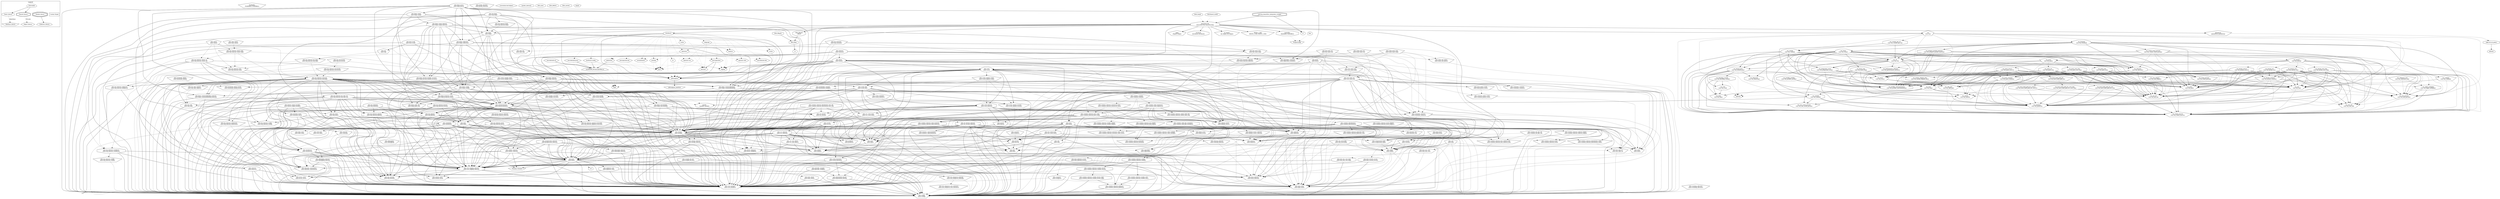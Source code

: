 digraph "tensorflow-lite" {
node [
  fontsize = "12"
];
subgraph clusterLegend {
  label = "Legend";
  color = black;
  edge [ style = invis ];
  legendNode0 [ label = "Executable", shape = egg ];
  legendNode1 [ label = "Static Library", shape = octagon ];
  legendNode2 [ label = "Shared Library", shape = doubleoctagon ];
  legendNode3 [ label = "Module Library", shape = tripleoctagon ];
  legendNode4 [ label = "Interface Library", shape = pentagon ];
  legendNode5 [ label = "Object Library", shape = hexagon ];
  legendNode6 [ label = "Unknown Library", shape = septagon ];
  legendNode7 [ label = "Custom Target", shape = box ];
  legendNode0 -> legendNode1 [ style = solid ];
  legendNode0 -> legendNode2 [ style = solid ];
  legendNode0 -> legendNode3;
  legendNode1 -> legendNode4 [ label = "Interface", style = dashed ];
  legendNode2 -> legendNode5 [ label = "Private", style = dotted ];
  legendNode3 -> legendNode6 [ style = solid ];
  legendNode0 -> legendNode7;
}
    "node0" [ label = "FlatBuffers\n(FlatBuffers::FlatBuffers)", shape = pentagon ];
    "node1" [ label = "NEON_2_SSE\n(NEON_2_SSE::NEON_2_SSE)", shape = pentagon ];
    "node2" [ label = "ProjectConfig", shape = pentagon ];
    "node3" [ label = "XNNPACK", shape = octagon ];
    "node4" [ label = "/usr/lib/x86_64-linux-gnu/libm.so", shape = septagon ];
    "node3" -> "node4"  // XNNPACK -> /usr/lib/x86_64-linux-gnu/libm.so
    "node5" [ label = "allocator", shape = hexagon ];
    "node6" [ label = "pthreadpool", shape = octagon ];
    "node7" [ label = "fxdiv", shape = pentagon ];
    "node6" -> "node7" [ style = dotted ] // pthreadpool -> fxdiv
    "node8" [ label = "pthreadpool_interface", shape = pentagon ];
    "node6" -> "node8"  // pthreadpool -> pthreadpool_interface
    "node5" -> "node6" [ style = dotted ] // allocator -> pthreadpool
    "node3" -> "node5" [ style = dotted ] // XNNPACK -> allocator
    "node9" [ label = "cache", shape = hexagon ];
    "node10" [ label = "memory", shape = hexagon ];
    "node11" [ label = "logging", shape = hexagon ];
    "node11" -> "node6" [ style = dotted ] // logging -> pthreadpool
    "node10" -> "node11" [ style = dotted ] // memory -> logging
    "node10" -> "node6" [ style = dotted ] // memory -> pthreadpool
    "node9" -> "node10" [ style = dotted ] // cache -> memory
    "node9" -> "node6" [ style = dotted ] // cache -> pthreadpool
    "node3" -> "node9" [ style = dotted ] // XNNPACK -> cache
    "node12" [ label = "cpuinfo\n(cpuinfo::cpuinfo)", shape = octagon ];
    "node3" -> "node12" [ style = dotted ] // XNNPACK -> cpuinfo
    "node13" [ label = "fp16", shape = pentagon ];
    "node3" -> "node13" [ style = dotted ] // XNNPACK -> fp16
    "node3" -> "node7" [ style = dotted ] // XNNPACK -> fxdiv
    "node14" [ label = "hardware-config", shape = hexagon ];
    "node14" -> "node4"  // hardware-config -> /usr/lib/x86_64-linux-gnu/libm.so
    "node14" -> "node12" [ style = dotted ] // hardware-config -> cpuinfo
    "node14" -> "node11" [ style = dotted ] // hardware-config -> logging
    "node14" -> "node6" [ style = dotted ] // hardware-config -> pthreadpool
    "node3" -> "node14" [ style = dotted ] // XNNPACK -> hardware-config
    "node15" [ label = "indirection", shape = hexagon ];
    "node15" -> "node4"  // indirection -> /usr/lib/x86_64-linux-gnu/libm.so
    "node15" -> "node13" [ style = dotted ] // indirection -> fp16
    "node15" -> "node7" [ style = dotted ] // indirection -> fxdiv
    "node15" -> "node6" [ style = dotted ] // indirection -> pthreadpool
    "node3" -> "node15" [ style = dotted ] // XNNPACK -> indirection
    "node16" [ label = "jit", shape = hexagon ];
    "node16" -> "node11" [ style = dotted ] // jit -> logging
    "node16" -> "node6" [ style = dotted ] // jit -> pthreadpool
    "node3" -> "node16" [ style = dotted ] // XNNPACK -> jit
    "node3" -> "node11" [ style = dotted ] // XNNPACK -> logging
    "node3" -> "node10" [ style = dotted ] // XNNPACK -> memory
    "node17" [ label = "microkernel-utils", shape = hexagon ];
    "node3" -> "node17" [ style = dotted ] // XNNPACK -> microkernel-utils
    "node18" [ label = "microkernels-prod", shape = hexagon ];
    "node18" -> "node4"  // microkernels-prod -> /usr/lib/x86_64-linux-gnu/libm.so
    "node18" -> "node13" [ style = dotted ] // microkernels-prod -> fp16
    "node18" -> "node7" [ style = dotted ] // microkernels-prod -> fxdiv
    "node18" -> "node6" [ style = dotted ] // microkernels-prod -> pthreadpool
    "node3" -> "node18" [ style = dotted ] // XNNPACK -> microkernels-prod
    "node19" [ label = "microparams-init", shape = hexagon ];
    "node19" -> "node13" [ style = dotted ] // microparams-init -> fp16
    "node19" -> "node6" [ style = dotted ] // microparams-init -> pthreadpool
    "node3" -> "node19" [ style = dotted ] // XNNPACK -> microparams-init
    "node20" [ label = "mutex", shape = hexagon ];
    "node20" -> "node11" [ style = dotted ] // mutex -> logging
    "node20" -> "node6" [ style = dotted ] // mutex -> pthreadpool
    "node3" -> "node20" [ style = dotted ] // XNNPACK -> mutex
    "node21" [ label = "normalization", shape = hexagon ];
    "node21" -> "node6" [ style = dotted ] // normalization -> pthreadpool
    "node3" -> "node21" [ style = dotted ] // XNNPACK -> normalization
    "node22" [ label = "operator-run", shape = hexagon ];
    "node22" -> "node13" [ style = dotted ] // operator-run -> fp16
    "node22" -> "node11" [ style = dotted ] // operator-run -> logging
    "node22" -> "node6" [ style = dotted ] // operator-run -> pthreadpool
    "node3" -> "node22" [ style = dotted ] // XNNPACK -> operator-run
    "node23" [ label = "operator-utils", shape = hexagon ];
    "node23" -> "node11" [ style = dotted ] // operator-utils -> logging
    "node23" -> "node6" [ style = dotted ] // operator-utils -> pthreadpool
    "node3" -> "node23" [ style = dotted ] // XNNPACK -> operator-utils
    "node24" [ label = "operators", shape = hexagon ];
    "node24" -> "node5" [ style = dotted ] // operators -> allocator
    "node24" -> "node13" [ style = dotted ] // operators -> fp16
    "node24" -> "node15" [ style = dotted ] // operators -> indirection
    "node24" -> "node11" [ style = dotted ] // operators -> logging
    "node24" -> "node17" [ style = dotted ] // operators -> microkernel-utils
    "node24" -> "node21" [ style = dotted ] // operators -> normalization
    "node24" -> "node23" [ style = dotted ] // operators -> operator-utils
    "node25" [ label = "packing", shape = hexagon ];
    "node25" -> "node13" [ style = dotted ] // packing -> fp16
    "node25" -> "node6" [ style = dotted ] // packing -> pthreadpool
    "node24" -> "node25" [ style = dotted ] // operators -> packing
    "node26" [ label = "post-operation", shape = hexagon ];
    "node26" -> "node5"  // post-operation -> allocator
    "node26" -> "node11" [ style = dotted ] // post-operation -> logging
    "node26" -> "node6"  // post-operation -> pthreadpool
    "node24" -> "node26" [ style = dotted ] // operators -> post-operation
    "node24" -> "node6" [ style = dotted ] // operators -> pthreadpool
    "node3" -> "node24" [ style = dotted ] // XNNPACK -> operators
    "node3" -> "node25" [ style = dotted ] // XNNPACK -> packing
    "node3" -> "node26" [ style = dotted ] // XNNPACK -> post-operation
    "node3" -> "node6"  // XNNPACK -> pthreadpool
    "node27" [ label = "subgraph", shape = hexagon ];
    "node27" -> "node5" [ style = dotted ] // subgraph -> allocator
    "node27" -> "node13" [ style = dotted ] // subgraph -> fp16
    "node27" -> "node11" [ style = dotted ] // subgraph -> logging
    "node27" -> "node10" [ style = dotted ] // subgraph -> memory
    "node27" -> "node20" [ style = dotted ] // subgraph -> mutex
    "node27" -> "node22" [ style = dotted ] // subgraph -> operator-run
    "node27" -> "node24" [ style = dotted ] // subgraph -> operators
    "node27" -> "node6" [ style = dotted ] // subgraph -> pthreadpool
    "node3" -> "node27" [ style = dotted ] // XNNPACK -> subgraph
    "node28" [ label = "_pywrap_tensorflow_interpreter_wrapper", shape = doubleoctagon ];
    "node29" [ label = "dl", shape = septagon ];
    "node28" -> "node29"  // _pywrap_tensorflow_interpreter_wrapper -> dl
    "node30" [ label = "tensorflow-lite\n(tensorflow-lite::tensorflowlite)", shape = octagon ];
    "node30" -> "node1"  // tensorflow-lite -> NEON_2_SSE
    "node30" -> "node3"  // tensorflow-lite -> XNNPACK
    "node31" [ label = "absl_flags\n(absl::flags)", shape = octagon ];
    "node32" [ label = "absl_base\n(absl::base)", shape = octagon ];
    "node33" [ label = "-lrt", shape = septagon ];
    "node32" -> "node33" [ style = dotted ] // absl_base -> -lrt
    "node34" [ label = "Threads::Threads", shape = pentagon ];
    "node32" -> "node34"  // absl_base -> Threads::Threads
    "node35" [ label = "absl_atomic_hook\n(absl::atomic_hook)", shape = pentagon ];
    "node36" [ label = "absl_config\n(absl::config)", shape = pentagon ];
    "node35" -> "node36" [ style = dashed ] // absl_atomic_hook -> absl_config
    "node37" [ label = "absl_core_headers\n(absl::core_headers)", shape = pentagon ];
    "node37" -> "node36" [ style = dashed ] // absl_core_headers -> absl_config
    "node35" -> "node37" [ style = dashed ] // absl_atomic_hook -> absl_core_headers
    "node32" -> "node35"  // absl_base -> absl_atomic_hook
    "node38" [ label = "absl_base_internal\n(absl::base_internal)", shape = pentagon ];
    "node38" -> "node36" [ style = dashed ] // absl_base_internal -> absl_config
    "node39" [ label = "absl_type_traits\n(absl::type_traits)", shape = pentagon ];
    "node39" -> "node36" [ style = dashed ] // absl_type_traits -> absl_config
    "node38" -> "node39" [ style = dashed ] // absl_base_internal -> absl_type_traits
    "node32" -> "node38"  // absl_base -> absl_base_internal
    "node32" -> "node36"  // absl_base -> absl_config
    "node32" -> "node37"  // absl_base -> absl_core_headers
    "node40" [ label = "absl_dynamic_annotations\n(absl::dynamic_annotations)", shape = pentagon ];
    "node40" -> "node36" [ style = dashed ] // absl_dynamic_annotations -> absl_config
    "node32" -> "node40"  // absl_base -> absl_dynamic_annotations
    "node41" [ label = "absl_log_severity\n(absl::log_severity)", shape = octagon ];
    "node41" -> "node37"  // absl_log_severity -> absl_core_headers
    "node32" -> "node41"  // absl_base -> absl_log_severity
    "node42" [ label = "absl_raw_logging_internal\n(absl::raw_logging_internal)", shape = octagon ];
    "node42" -> "node35"  // absl_raw_logging_internal -> absl_atomic_hook
    "node42" -> "node36"  // absl_raw_logging_internal -> absl_config
    "node42" -> "node37"  // absl_raw_logging_internal -> absl_core_headers
    "node43" [ label = "absl_errno_saver\n(absl::errno_saver)", shape = pentagon ];
    "node43" -> "node36" [ style = dashed ] // absl_errno_saver -> absl_config
    "node42" -> "node43"  // absl_raw_logging_internal -> absl_errno_saver
    "node42" -> "node41"  // absl_raw_logging_internal -> absl_log_severity
    "node32" -> "node42"  // absl_base -> absl_raw_logging_internal
    "node44" [ label = "absl_spinlock_wait\n(absl::spinlock_wait)", shape = octagon ];
    "node44" -> "node38"  // absl_spinlock_wait -> absl_base_internal
    "node44" -> "node37"  // absl_spinlock_wait -> absl_core_headers
    "node44" -> "node43"  // absl_spinlock_wait -> absl_errno_saver
    "node32" -> "node44"  // absl_base -> absl_spinlock_wait
    "node32" -> "node39"  // absl_base -> absl_type_traits
    "node31" -> "node32"  // absl_flags -> absl_base
    "node31" -> "node36"  // absl_flags -> absl_config
    "node31" -> "node37"  // absl_flags -> absl_core_headers
    "node45" [ label = "absl_flags_commandlineflag\n(absl::flags_commandlineflag)", shape = octagon ];
    "node45" -> "node36"  // absl_flags_commandlineflag -> absl_config
    "node46" [ label = "absl_fast_type_id\n(absl::fast_type_id)", shape = pentagon ];
    "node46" -> "node36" [ style = dashed ] // absl_fast_type_id -> absl_config
    "node45" -> "node46"  // absl_flags_commandlineflag -> absl_fast_type_id
    "node47" [ label = "absl_flags_commandlineflag_internal\n(absl::flags_commandlineflag_internal)", shape = octagon ];
    "node47" -> "node36"  // absl_flags_commandlineflag_internal -> absl_config
    "node47" -> "node40"  // absl_flags_commandlineflag_internal -> absl_dynamic_annotations
    "node47" -> "node46"  // absl_flags_commandlineflag_internal -> absl_fast_type_id
    "node45" -> "node47"  // absl_flags_commandlineflag -> absl_flags_commandlineflag_internal
    "node48" [ label = "absl_optional\n(absl::optional)", shape = pentagon ];
    "node49" [ label = "absl_bad_optional_access\n(absl::bad_optional_access)", shape = octagon ];
    "node49" -> "node36"  // absl_bad_optional_access -> absl_config
    "node49" -> "node42"  // absl_bad_optional_access -> absl_raw_logging_internal
    "node48" -> "node49" [ style = dashed ] // absl_optional -> absl_bad_optional_access
    "node48" -> "node38" [ style = dashed ] // absl_optional -> absl_base_internal
    "node48" -> "node36" [ style = dashed ] // absl_optional -> absl_config
    "node48" -> "node37" [ style = dashed ] // absl_optional -> absl_core_headers
    "node50" [ label = "absl_memory\n(absl::memory)", shape = pentagon ];
    "node50" -> "node37" [ style = dashed ] // absl_memory -> absl_core_headers
    "node51" [ label = "absl_meta\n(absl::meta)", shape = pentagon ];
    "node51" -> "node39" [ style = dashed ] // absl_meta -> absl_type_traits
    "node50" -> "node51" [ style = dashed ] // absl_memory -> absl_meta
    "node48" -> "node50" [ style = dashed ] // absl_optional -> absl_memory
    "node48" -> "node39" [ style = dashed ] // absl_optional -> absl_type_traits
    "node52" [ label = "absl_utility\n(absl::utility)", shape = pentagon ];
    "node52" -> "node38" [ style = dashed ] // absl_utility -> absl_base_internal
    "node52" -> "node36" [ style = dashed ] // absl_utility -> absl_config
    "node52" -> "node39" [ style = dashed ] // absl_utility -> absl_type_traits
    "node48" -> "node52" [ style = dashed ] // absl_optional -> absl_utility
    "node45" -> "node48"  // absl_flags_commandlineflag -> absl_optional
    "node53" [ label = "absl_strings\n(absl::strings)", shape = octagon ];
    "node53" -> "node32"  // absl_strings -> absl_base
    "node54" [ label = "absl_bits\n(absl::bits)", shape = pentagon ];
    "node54" -> "node37" [ style = dashed ] // absl_bits -> absl_core_headers
    "node53" -> "node54"  // absl_strings -> absl_bits
    "node53" -> "node36"  // absl_strings -> absl_config
    "node53" -> "node37"  // absl_strings -> absl_core_headers
    "node55" [ label = "absl_endian\n(absl::endian)", shape = pentagon ];
    "node55" -> "node32" [ style = dashed ] // absl_endian -> absl_base
    "node55" -> "node36" [ style = dashed ] // absl_endian -> absl_config
    "node55" -> "node37" [ style = dashed ] // absl_endian -> absl_core_headers
    "node53" -> "node55"  // absl_strings -> absl_endian
    "node56" [ label = "absl_int128\n(absl::int128)", shape = octagon ];
    "node56" -> "node54"  // absl_int128 -> absl_bits
    "node56" -> "node36"  // absl_int128 -> absl_config
    "node56" -> "node37"  // absl_int128 -> absl_core_headers
    "node53" -> "node56"  // absl_strings -> absl_int128
    "node53" -> "node50"  // absl_strings -> absl_memory
    "node53" -> "node42"  // absl_strings -> absl_raw_logging_internal
    "node57" [ label = "absl_strings_internal\n(absl::strings_internal)", shape = octagon ];
    "node57" -> "node36"  // absl_strings_internal -> absl_config
    "node57" -> "node37"  // absl_strings_internal -> absl_core_headers
    "node57" -> "node55"  // absl_strings_internal -> absl_endian
    "node57" -> "node42"  // absl_strings_internal -> absl_raw_logging_internal
    "node57" -> "node39"  // absl_strings_internal -> absl_type_traits
    "node53" -> "node57"  // absl_strings -> absl_strings_internal
    "node58" [ label = "absl_throw_delegate\n(absl::throw_delegate)", shape = octagon ];
    "node58" -> "node36"  // absl_throw_delegate -> absl_config
    "node58" -> "node42"  // absl_throw_delegate -> absl_raw_logging_internal
    "node53" -> "node58"  // absl_strings -> absl_throw_delegate
    "node53" -> "node39"  // absl_strings -> absl_type_traits
    "node45" -> "node53"  // absl_flags_commandlineflag -> absl_strings
    "node31" -> "node45"  // absl_flags -> absl_flags_commandlineflag
    "node59" [ label = "absl_flags_config\n(absl::flags_config)", shape = octagon ];
    "node59" -> "node36"  // absl_flags_config -> absl_config
    "node59" -> "node37"  // absl_flags_config -> absl_core_headers
    "node60" [ label = "absl_flags_path_util\n(absl::flags_path_util)", shape = pentagon ];
    "node60" -> "node36" [ style = dashed ] // absl_flags_path_util -> absl_config
    "node60" -> "node53" [ style = dashed ] // absl_flags_path_util -> absl_strings
    "node59" -> "node60"  // absl_flags_config -> absl_flags_path_util
    "node61" [ label = "absl_flags_program_name\n(absl::flags_program_name)", shape = octagon ];
    "node61" -> "node36"  // absl_flags_program_name -> absl_config
    "node61" -> "node37"  // absl_flags_program_name -> absl_core_headers
    "node61" -> "node60"  // absl_flags_program_name -> absl_flags_path_util
    "node61" -> "node53"  // absl_flags_program_name -> absl_strings
    "node62" [ label = "absl_synchronization\n(absl::synchronization)", shape = octagon ];
    "node62" -> "node34"  // absl_synchronization -> Threads::Threads
    "node62" -> "node35"  // absl_synchronization -> absl_atomic_hook
    "node62" -> "node32"  // absl_synchronization -> absl_base
    "node62" -> "node38"  // absl_synchronization -> absl_base_internal
    "node62" -> "node36"  // absl_synchronization -> absl_config
    "node62" -> "node37"  // absl_synchronization -> absl_core_headers
    "node62" -> "node40"  // absl_synchronization -> absl_dynamic_annotations
    "node63" [ label = "absl_graphcycles_internal\n(absl::graphcycles_internal)", shape = octagon ];
    "node63" -> "node32"  // absl_graphcycles_internal -> absl_base
    "node63" -> "node38"  // absl_graphcycles_internal -> absl_base_internal
    "node63" -> "node36"  // absl_graphcycles_internal -> absl_config
    "node63" -> "node37"  // absl_graphcycles_internal -> absl_core_headers
    "node64" [ label = "absl_malloc_internal\n(absl::malloc_internal)", shape = octagon ];
    "node64" -> "node34"  // absl_malloc_internal -> Threads::Threads
    "node64" -> "node32"  // absl_malloc_internal -> absl_base
    "node64" -> "node38"  // absl_malloc_internal -> absl_base_internal
    "node64" -> "node36"  // absl_malloc_internal -> absl_config
    "node64" -> "node37"  // absl_malloc_internal -> absl_core_headers
    "node64" -> "node40"  // absl_malloc_internal -> absl_dynamic_annotations
    "node64" -> "node42"  // absl_malloc_internal -> absl_raw_logging_internal
    "node63" -> "node64"  // absl_graphcycles_internal -> absl_malloc_internal
    "node63" -> "node42"  // absl_graphcycles_internal -> absl_raw_logging_internal
    "node62" -> "node63"  // absl_synchronization -> absl_graphcycles_internal
    "node65" [ label = "absl_kernel_timeout_internal\n(absl::kernel_timeout_internal)", shape = pentagon ];
    "node65" -> "node37" [ style = dashed ] // absl_kernel_timeout_internal -> absl_core_headers
    "node65" -> "node42" [ style = dashed ] // absl_kernel_timeout_internal -> absl_raw_logging_internal
    "node66" [ label = "absl_time\n(absl::time)", shape = octagon ];
    "node66" -> "node32"  // absl_time -> absl_base
    "node67" [ label = "absl_civil_time\n(absl::civil_time)", shape = octagon ];
    "node66" -> "node67"  // absl_time -> absl_civil_time
    "node66" -> "node37"  // absl_time -> absl_core_headers
    "node66" -> "node56"  // absl_time -> absl_int128
    "node66" -> "node42"  // absl_time -> absl_raw_logging_internal
    "node66" -> "node53"  // absl_time -> absl_strings
    "node68" [ label = "absl_time_zone\n(absl::time_zone)", shape = octagon ];
    "node66" -> "node68"  // absl_time -> absl_time_zone
    "node65" -> "node66" [ style = dashed ] // absl_kernel_timeout_internal -> absl_time
    "node62" -> "node65"  // absl_synchronization -> absl_kernel_timeout_internal
    "node62" -> "node64"  // absl_synchronization -> absl_malloc_internal
    "node62" -> "node42"  // absl_synchronization -> absl_raw_logging_internal
    "node69" [ label = "absl_stacktrace\n(absl::stacktrace)", shape = octagon ];
    "node69" -> "node36"  // absl_stacktrace -> absl_config
    "node69" -> "node37"  // absl_stacktrace -> absl_core_headers
    "node70" [ label = "absl_debugging_internal\n(absl::debugging_internal)", shape = octagon ];
    "node70" -> "node36"  // absl_debugging_internal -> absl_config
    "node70" -> "node37"  // absl_debugging_internal -> absl_core_headers
    "node70" -> "node40"  // absl_debugging_internal -> absl_dynamic_annotations
    "node70" -> "node43"  // absl_debugging_internal -> absl_errno_saver
    "node70" -> "node42"  // absl_debugging_internal -> absl_raw_logging_internal
    "node69" -> "node70"  // absl_stacktrace -> absl_debugging_internal
    "node69" -> "node42"  // absl_stacktrace -> absl_raw_logging_internal
    "node62" -> "node69"  // absl_synchronization -> absl_stacktrace
    "node71" [ label = "absl_symbolize\n(absl::symbolize)", shape = octagon ];
    "node71" -> "node32"  // absl_symbolize -> absl_base
    "node71" -> "node36"  // absl_symbolize -> absl_config
    "node71" -> "node37"  // absl_symbolize -> absl_core_headers
    "node71" -> "node70"  // absl_symbolize -> absl_debugging_internal
    "node72" [ label = "absl_demangle_internal\n(absl::demangle_internal)", shape = octagon ];
    "node72" -> "node32"  // absl_demangle_internal -> absl_base
    "node72" -> "node37"  // absl_demangle_internal -> absl_core_headers
    "node71" -> "node72"  // absl_symbolize -> absl_demangle_internal
    "node71" -> "node40"  // absl_symbolize -> absl_dynamic_annotations
    "node71" -> "node64"  // absl_symbolize -> absl_malloc_internal
    "node71" -> "node42"  // absl_symbolize -> absl_raw_logging_internal
    "node71" -> "node53"  // absl_symbolize -> absl_strings
    "node62" -> "node71"  // absl_synchronization -> absl_symbolize
    "node62" -> "node66"  // absl_synchronization -> absl_time
    "node61" -> "node62"  // absl_flags_program_name -> absl_synchronization
    "node59" -> "node61"  // absl_flags_config -> absl_flags_program_name
    "node59" -> "node53"  // absl_flags_config -> absl_strings
    "node59" -> "node62"  // absl_flags_config -> absl_synchronization
    "node31" -> "node59"  // absl_flags -> absl_flags_config
    "node73" [ label = "absl_flags_internal\n(absl::flags_internal)", shape = octagon ];
    "node73" -> "node32"  // absl_flags_internal -> absl_base
    "node73" -> "node36"  // absl_flags_internal -> absl_config
    "node73" -> "node45"  // absl_flags_internal -> absl_flags_commandlineflag
    "node73" -> "node47"  // absl_flags_internal -> absl_flags_commandlineflag_internal
    "node73" -> "node59"  // absl_flags_internal -> absl_flags_config
    "node74" [ label = "absl_flags_marshalling\n(absl::flags_marshalling)", shape = octagon ];
    "node74" -> "node36"  // absl_flags_marshalling -> absl_config
    "node74" -> "node37"  // absl_flags_marshalling -> absl_core_headers
    "node74" -> "node41"  // absl_flags_marshalling -> absl_log_severity
    "node74" -> "node48"  // absl_flags_marshalling -> absl_optional
    "node75" [ label = "absl_str_format\n(absl::str_format)", shape = pentagon ];
    "node76" [ label = "absl_str_format_internal\n(absl::str_format_internal)", shape = octagon ];
    "node76" -> "node54"  // absl_str_format_internal -> absl_bits
    "node76" -> "node36"  // absl_str_format_internal -> absl_config
    "node76" -> "node37"  // absl_str_format_internal -> absl_core_headers
    "node76" -> "node56"  // absl_str_format_internal -> absl_int128
    "node77" [ label = "absl_numeric_representation\n(absl::numeric_representation)", shape = pentagon ];
    "node77" -> "node36" [ style = dashed ] // absl_numeric_representation -> absl_config
    "node76" -> "node77"  // absl_str_format_internal -> absl_numeric_representation
    "node78" [ label = "absl_span\n(absl::span)", shape = pentagon ];
    "node79" [ label = "absl_algorithm\n(absl::algorithm)", shape = pentagon ];
    "node79" -> "node36" [ style = dashed ] // absl_algorithm -> absl_config
    "node78" -> "node79" [ style = dashed ] // absl_span -> absl_algorithm
    "node78" -> "node37" [ style = dashed ] // absl_span -> absl_core_headers
    "node78" -> "node58" [ style = dashed ] // absl_span -> absl_throw_delegate
    "node78" -> "node39" [ style = dashed ] // absl_span -> absl_type_traits
    "node76" -> "node78"  // absl_str_format_internal -> absl_span
    "node76" -> "node53"  // absl_str_format_internal -> absl_strings
    "node76" -> "node39"  // absl_str_format_internal -> absl_type_traits
    "node76" -> "node52"  // absl_str_format_internal -> absl_utility
    "node75" -> "node76" [ style = dashed ] // absl_str_format -> absl_str_format_internal
    "node74" -> "node75"  // absl_flags_marshalling -> absl_str_format
    "node74" -> "node53"  // absl_flags_marshalling -> absl_strings
    "node73" -> "node74"  // absl_flags_internal -> absl_flags_marshalling
    "node73" -> "node51"  // absl_flags_internal -> absl_meta
    "node73" -> "node62"  // absl_flags_internal -> absl_synchronization
    "node73" -> "node52"  // absl_flags_internal -> absl_utility
    "node31" -> "node73"  // absl_flags -> absl_flags_internal
    "node80" [ label = "absl_flags_reflection\n(absl::flags_reflection)", shape = octagon ];
    "node80" -> "node36"  // absl_flags_reflection -> absl_config
    "node80" -> "node45"  // absl_flags_reflection -> absl_flags_commandlineflag
    "node80" -> "node59"  // absl_flags_reflection -> absl_flags_config
    "node81" [ label = "absl_flags_private_handle_accessor\n(absl::flags_private_handle_accessor)", shape = octagon ];
    "node81" -> "node36"  // absl_flags_private_handle_accessor -> absl_config
    "node81" -> "node45"  // absl_flags_private_handle_accessor -> absl_flags_commandlineflag
    "node81" -> "node47"  // absl_flags_private_handle_accessor -> absl_flags_commandlineflag_internal
    "node81" -> "node53"  // absl_flags_private_handle_accessor -> absl_strings
    "node80" -> "node81"  // absl_flags_reflection -> absl_flags_private_handle_accessor
    "node82" [ label = "absl_flat_hash_map\n(absl::flat_hash_map)", shape = pentagon ];
    "node83" [ label = "absl_algorithm_container\n(absl::algorithm_container)", shape = pentagon ];
    "node83" -> "node79" [ style = dashed ] // absl_algorithm_container -> absl_algorithm
    "node83" -> "node37" [ style = dashed ] // absl_algorithm_container -> absl_core_headers
    "node83" -> "node51" [ style = dashed ] // absl_algorithm_container -> absl_meta
    "node82" -> "node83" [ style = dashed ] // absl_flat_hash_map -> absl_algorithm_container
    "node84" [ label = "absl_container_memory\n(absl::container_memory)", shape = pentagon ];
    "node84" -> "node36" [ style = dashed ] // absl_container_memory -> absl_config
    "node84" -> "node50" [ style = dashed ] // absl_container_memory -> absl_memory
    "node84" -> "node39" [ style = dashed ] // absl_container_memory -> absl_type_traits
    "node84" -> "node52" [ style = dashed ] // absl_container_memory -> absl_utility
    "node82" -> "node84" [ style = dashed ] // absl_flat_hash_map -> absl_container_memory
    "node82" -> "node37" [ style = dashed ] // absl_flat_hash_map -> absl_core_headers
    "node85" [ label = "absl_hash_function_defaults\n(absl::hash_function_defaults)", shape = pentagon ];
    "node85" -> "node36" [ style = dashed ] // absl_hash_function_defaults -> absl_config
    "node86" [ label = "absl_cord\n(absl::cord)", shape = octagon ];
    "node86" -> "node32"  // absl_cord -> absl_base
    "node86" -> "node36"  // absl_cord -> absl_config
    "node87" [ label = "absl_cord_internal\n(absl::cord_internal)", shape = octagon ];
    "node87" -> "node38"  // absl_cord_internal -> absl_base_internal
    "node88" [ label = "absl_compressed_tuple\n(absl::compressed_tuple)", shape = pentagon ];
    "node88" -> "node52" [ style = dashed ] // absl_compressed_tuple -> absl_utility
    "node87" -> "node88"  // absl_cord_internal -> absl_compressed_tuple
    "node87" -> "node36"  // absl_cord_internal -> absl_config
    "node87" -> "node84"  // absl_cord_internal -> absl_container_memory
    "node87" -> "node37"  // absl_cord_internal -> absl_core_headers
    "node89" [ label = "absl_crc_cord_state\n(absl::crc_cord_state)", shape = octagon ];
    "node89" -> "node36"  // absl_crc_cord_state -> absl_config
    "node90" [ label = "absl_crc32c\n(absl::crc32c)", shape = octagon ];
    "node90" -> "node36"  // absl_crc32c -> absl_config
    "node90" -> "node37"  // absl_crc32c -> absl_core_headers
    "node91" [ label = "absl_crc_cpu_detect\n(absl::crc_cpu_detect)", shape = octagon ];
    "node91" -> "node32"  // absl_crc_cpu_detect -> absl_base
    "node91" -> "node36"  // absl_crc_cpu_detect -> absl_config
    "node90" -> "node91"  // absl_crc32c -> absl_crc_cpu_detect
    "node92" [ label = "absl_crc_internal\n(absl::crc_internal)", shape = octagon ];
    "node92" -> "node32"  // absl_crc_internal -> absl_base
    "node92" -> "node54"  // absl_crc_internal -> absl_bits
    "node92" -> "node36"  // absl_crc_internal -> absl_config
    "node92" -> "node37"  // absl_crc_internal -> absl_core_headers
    "node92" -> "node91"  // absl_crc_internal -> absl_crc_cpu_detect
    "node92" -> "node40"  // absl_crc_internal -> absl_dynamic_annotations
    "node92" -> "node55"  // absl_crc_internal -> absl_endian
    "node92" -> "node50"  // absl_crc_internal -> absl_memory
    "node93" [ label = "absl_prefetch\n(absl::prefetch)", shape = pentagon ];
    "node93" -> "node36" [ style = dashed ] // absl_prefetch -> absl_config
    "node92" -> "node93"  // absl_crc_internal -> absl_prefetch
    "node92" -> "node42"  // absl_crc_internal -> absl_raw_logging_internal
    "node90" -> "node92"  // absl_crc32c -> absl_crc_internal
    "node90" -> "node40"  // absl_crc32c -> absl_dynamic_annotations
    "node90" -> "node55"  // absl_crc32c -> absl_endian
    "node94" [ label = "absl_non_temporal_memcpy\n(absl::non_temporal_memcpy)", shape = pentagon ];
    "node94" -> "node36" [ style = dashed ] // absl_non_temporal_memcpy -> absl_config
    "node94" -> "node37" [ style = dashed ] // absl_non_temporal_memcpy -> absl_core_headers
    "node95" [ label = "absl_non_temporal_arm_intrinsics\n(absl::non_temporal_arm_intrinsics)", shape = pentagon ];
    "node95" -> "node36" [ style = dashed ] // absl_non_temporal_arm_intrinsics -> absl_config
    "node94" -> "node95" [ style = dashed ] // absl_non_temporal_memcpy -> absl_non_temporal_arm_intrinsics
    "node90" -> "node94"  // absl_crc32c -> absl_non_temporal_memcpy
    "node90" -> "node93"  // absl_crc32c -> absl_prefetch
    "node90" -> "node53"  // absl_crc32c -> absl_strings
    "node89" -> "node90"  // absl_crc_cord_state -> absl_crc32c
    "node89" -> "node53"  // absl_crc_cord_state -> absl_strings
    "node87" -> "node89"  // absl_cord_internal -> absl_crc_cord_state
    "node87" -> "node55"  // absl_cord_internal -> absl_endian
    "node96" [ label = "absl_inlined_vector\n(absl::inlined_vector)", shape = pentagon ];
    "node96" -> "node79" [ style = dashed ] // absl_inlined_vector -> absl_algorithm
    "node96" -> "node37" [ style = dashed ] // absl_inlined_vector -> absl_core_headers
    "node97" [ label = "absl_inlined_vector_internal\n(absl::inlined_vector_internal)", shape = pentagon ];
    "node97" -> "node88" [ style = dashed ] // absl_inlined_vector_internal -> absl_compressed_tuple
    "node97" -> "node37" [ style = dashed ] // absl_inlined_vector_internal -> absl_core_headers
    "node97" -> "node50" [ style = dashed ] // absl_inlined_vector_internal -> absl_memory
    "node97" -> "node78" [ style = dashed ] // absl_inlined_vector_internal -> absl_span
    "node97" -> "node39" [ style = dashed ] // absl_inlined_vector_internal -> absl_type_traits
    "node96" -> "node97" [ style = dashed ] // absl_inlined_vector -> absl_inlined_vector_internal
    "node96" -> "node50" [ style = dashed ] // absl_inlined_vector -> absl_memory
    "node96" -> "node58" [ style = dashed ] // absl_inlined_vector -> absl_throw_delegate
    "node96" -> "node39" [ style = dashed ] // absl_inlined_vector -> absl_type_traits
    "node87" -> "node96"  // absl_cord_internal -> absl_inlined_vector
    "node98" [ label = "absl_layout\n(absl::layout)", shape = pentagon ];
    "node98" -> "node36" [ style = dashed ] // absl_layout -> absl_config
    "node98" -> "node37" [ style = dashed ] // absl_layout -> absl_core_headers
    "node98" -> "node51" [ style = dashed ] // absl_layout -> absl_meta
    "node98" -> "node78" [ style = dashed ] // absl_layout -> absl_span
    "node98" -> "node53" [ style = dashed ] // absl_layout -> absl_strings
    "node98" -> "node52" [ style = dashed ] // absl_layout -> absl_utility
    "node87" -> "node98"  // absl_cord_internal -> absl_layout
    "node87" -> "node42"  // absl_cord_internal -> absl_raw_logging_internal
    "node87" -> "node53"  // absl_cord_internal -> absl_strings
    "node87" -> "node58"  // absl_cord_internal -> absl_throw_delegate
    "node87" -> "node39"  // absl_cord_internal -> absl_type_traits
    "node86" -> "node87"  // absl_cord -> absl_cord_internal
    "node99" [ label = "absl_cordz_functions\n(absl::cordz_functions)", shape = octagon ];
    "node99" -> "node36"  // absl_cordz_functions -> absl_config
    "node99" -> "node37"  // absl_cordz_functions -> absl_core_headers
    "node100" [ label = "absl_exponential_biased\n(absl::exponential_biased)", shape = octagon ];
    "node100" -> "node36"  // absl_exponential_biased -> absl_config
    "node100" -> "node37"  // absl_exponential_biased -> absl_core_headers
    "node99" -> "node100"  // absl_cordz_functions -> absl_exponential_biased
    "node99" -> "node42"  // absl_cordz_functions -> absl_raw_logging_internal
    "node86" -> "node99"  // absl_cord -> absl_cordz_functions
    "node101" [ label = "absl_cordz_info\n(absl::cordz_info)", shape = octagon ];
    "node101" -> "node32"  // absl_cordz_info -> absl_base
    "node101" -> "node36"  // absl_cordz_info -> absl_config
    "node101" -> "node87"  // absl_cordz_info -> absl_cord_internal
    "node101" -> "node99"  // absl_cordz_info -> absl_cordz_functions
    "node102" [ label = "absl_cordz_handle\n(absl::cordz_handle)", shape = octagon ];
    "node102" -> "node32"  // absl_cordz_handle -> absl_base
    "node102" -> "node36"  // absl_cordz_handle -> absl_config
    "node102" -> "node42"  // absl_cordz_handle -> absl_raw_logging_internal
    "node102" -> "node62"  // absl_cordz_handle -> absl_synchronization
    "node101" -> "node102"  // absl_cordz_info -> absl_cordz_handle
    "node103" [ label = "absl_cordz_statistics\n(absl::cordz_statistics)", shape = pentagon ];
    "node103" -> "node36" [ style = dashed ] // absl_cordz_statistics -> absl_config
    "node104" [ label = "absl_cordz_update_tracker\n(absl::cordz_update_tracker)", shape = pentagon ];
    "node104" -> "node36" [ style = dashed ] // absl_cordz_update_tracker -> absl_config
    "node103" -> "node104" [ style = dashed ] // absl_cordz_statistics -> absl_cordz_update_tracker
    "node103" -> "node37" [ style = dashed ] // absl_cordz_statistics -> absl_core_headers
    "node103" -> "node62" [ style = dashed ] // absl_cordz_statistics -> absl_synchronization
    "node101" -> "node103"  // absl_cordz_info -> absl_cordz_statistics
    "node101" -> "node104"  // absl_cordz_info -> absl_cordz_update_tracker
    "node101" -> "node37"  // absl_cordz_info -> absl_core_headers
    "node101" -> "node96"  // absl_cordz_info -> absl_inlined_vector
    "node101" -> "node42"  // absl_cordz_info -> absl_raw_logging_internal
    "node101" -> "node78"  // absl_cordz_info -> absl_span
    "node101" -> "node69"  // absl_cordz_info -> absl_stacktrace
    "node101" -> "node62"  // absl_cordz_info -> absl_synchronization
    "node86" -> "node101"  // absl_cord -> absl_cordz_info
    "node105" [ label = "absl_cordz_update_scope\n(absl::cordz_update_scope)", shape = pentagon ];
    "node105" -> "node36" [ style = dashed ] // absl_cordz_update_scope -> absl_config
    "node105" -> "node87" [ style = dashed ] // absl_cordz_update_scope -> absl_cord_internal
    "node105" -> "node101" [ style = dashed ] // absl_cordz_update_scope -> absl_cordz_info
    "node105" -> "node104" [ style = dashed ] // absl_cordz_update_scope -> absl_cordz_update_tracker
    "node105" -> "node37" [ style = dashed ] // absl_cordz_update_scope -> absl_core_headers
    "node86" -> "node105"  // absl_cord -> absl_cordz_update_scope
    "node86" -> "node104"  // absl_cord -> absl_cordz_update_tracker
    "node86" -> "node37"  // absl_cord -> absl_core_headers
    "node86" -> "node89"  // absl_cord -> absl_crc_cord_state
    "node86" -> "node55"  // absl_cord -> absl_endian
    "node106" [ label = "absl_fixed_array\n(absl::fixed_array)", shape = pentagon ];
    "node106" -> "node79" [ style = dashed ] // absl_fixed_array -> absl_algorithm
    "node106" -> "node88" [ style = dashed ] // absl_fixed_array -> absl_compressed_tuple
    "node106" -> "node36" [ style = dashed ] // absl_fixed_array -> absl_config
    "node106" -> "node37" [ style = dashed ] // absl_fixed_array -> absl_core_headers
    "node106" -> "node40" [ style = dashed ] // absl_fixed_array -> absl_dynamic_annotations
    "node106" -> "node50" [ style = dashed ] // absl_fixed_array -> absl_memory
    "node106" -> "node58" [ style = dashed ] // absl_fixed_array -> absl_throw_delegate
    "node86" -> "node106"  // absl_cord -> absl_fixed_array
    "node107" [ label = "absl_function_ref\n(absl::function_ref)", shape = pentagon ];
    "node107" -> "node38" [ style = dashed ] // absl_function_ref -> absl_base_internal
    "node107" -> "node37" [ style = dashed ] // absl_function_ref -> absl_core_headers
    "node107" -> "node51" [ style = dashed ] // absl_function_ref -> absl_meta
    "node86" -> "node107"  // absl_cord -> absl_function_ref
    "node86" -> "node96"  // absl_cord -> absl_inlined_vector
    "node86" -> "node48"  // absl_cord -> absl_optional
    "node86" -> "node42"  // absl_cord -> absl_raw_logging_internal
    "node86" -> "node78"  // absl_cord -> absl_span
    "node86" -> "node53"  // absl_cord -> absl_strings
    "node86" -> "node39"  // absl_cord -> absl_type_traits
    "node85" -> "node86" [ style = dashed ] // absl_hash_function_defaults -> absl_cord
    "node108" [ label = "absl_hash\n(absl::hash)", shape = octagon ];
    "node108" -> "node54"  // absl_hash -> absl_bits
    "node109" [ label = "absl_city\n(absl::city)", shape = octagon ];
    "node109" -> "node36"  // absl_city -> absl_config
    "node109" -> "node37"  // absl_city -> absl_core_headers
    "node109" -> "node55"  // absl_city -> absl_endian
    "node108" -> "node109"  // absl_hash -> absl_city
    "node108" -> "node36"  // absl_hash -> absl_config
    "node108" -> "node37"  // absl_hash -> absl_core_headers
    "node108" -> "node55"  // absl_hash -> absl_endian
    "node108" -> "node106"  // absl_hash -> absl_fixed_array
    "node108" -> "node107"  // absl_hash -> absl_function_ref
    "node108" -> "node56"  // absl_hash -> absl_int128
    "node110" [ label = "absl_low_level_hash\n(absl::low_level_hash)", shape = octagon ];
    "node110" -> "node36"  // absl_low_level_hash -> absl_config
    "node110" -> "node55"  // absl_low_level_hash -> absl_endian
    "node110" -> "node56"  // absl_low_level_hash -> absl_int128
    "node108" -> "node110"  // absl_hash -> absl_low_level_hash
    "node108" -> "node51"  // absl_hash -> absl_meta
    "node108" -> "node48"  // absl_hash -> absl_optional
    "node108" -> "node53"  // absl_hash -> absl_strings
    "node108" -> "node52"  // absl_hash -> absl_utility
    "node111" [ label = "absl_variant\n(absl::variant)", shape = pentagon ];
    "node112" [ label = "absl_bad_variant_access\n(absl::bad_variant_access)", shape = octagon ];
    "node112" -> "node36"  // absl_bad_variant_access -> absl_config
    "node112" -> "node42"  // absl_bad_variant_access -> absl_raw_logging_internal
    "node111" -> "node112" [ style = dashed ] // absl_variant -> absl_bad_variant_access
    "node111" -> "node38" [ style = dashed ] // absl_variant -> absl_base_internal
    "node111" -> "node36" [ style = dashed ] // absl_variant -> absl_config
    "node111" -> "node37" [ style = dashed ] // absl_variant -> absl_core_headers
    "node111" -> "node39" [ style = dashed ] // absl_variant -> absl_type_traits
    "node111" -> "node52" [ style = dashed ] // absl_variant -> absl_utility
    "node108" -> "node111"  // absl_hash -> absl_variant
    "node85" -> "node108" [ style = dashed ] // absl_hash_function_defaults -> absl_hash
    "node85" -> "node53" [ style = dashed ] // absl_hash_function_defaults -> absl_strings
    "node82" -> "node85" [ style = dashed ] // absl_flat_hash_map -> absl_hash_function_defaults
    "node82" -> "node50" [ style = dashed ] // absl_flat_hash_map -> absl_memory
    "node113" [ label = "absl_raw_hash_map\n(absl::raw_hash_map)", shape = pentagon ];
    "node113" -> "node84" [ style = dashed ] // absl_raw_hash_map -> absl_container_memory
    "node114" [ label = "absl_raw_hash_set\n(absl::raw_hash_set)", shape = octagon ];
    "node114" -> "node54"  // absl_raw_hash_set -> absl_bits
    "node114" -> "node88"  // absl_raw_hash_set -> absl_compressed_tuple
    "node114" -> "node36"  // absl_raw_hash_set -> absl_config
    "node115" [ label = "absl_container_common\n(absl::container_common)", shape = pentagon ];
    "node115" -> "node39" [ style = dashed ] // absl_container_common -> absl_type_traits
    "node114" -> "node115"  // absl_raw_hash_set -> absl_container_common
    "node114" -> "node84"  // absl_raw_hash_set -> absl_container_memory
    "node114" -> "node37"  // absl_raw_hash_set -> absl_core_headers
    "node114" -> "node55"  // absl_raw_hash_set -> absl_endian
    "node116" [ label = "absl_hash_policy_traits\n(absl::hash_policy_traits)", shape = pentagon ];
    "node117" [ label = "absl_common_policy_traits\n(absl::common_policy_traits)", shape = pentagon ];
    "node117" -> "node51" [ style = dashed ] // absl_common_policy_traits -> absl_meta
    "node116" -> "node117" [ style = dashed ] // absl_hash_policy_traits -> absl_common_policy_traits
    "node116" -> "node51" [ style = dashed ] // absl_hash_policy_traits -> absl_meta
    "node114" -> "node116"  // absl_raw_hash_set -> absl_hash_policy_traits
    "node118" [ label = "absl_hashtable_debug_hooks\n(absl::hashtable_debug_hooks)", shape = pentagon ];
    "node118" -> "node36" [ style = dashed ] // absl_hashtable_debug_hooks -> absl_config
    "node114" -> "node118"  // absl_raw_hash_set -> absl_hashtable_debug_hooks
    "node119" [ label = "absl_hashtablez_sampler\n(absl::hashtablez_sampler)", shape = octagon ];
    "node119" -> "node32"  // absl_hashtablez_sampler -> absl_base
    "node119" -> "node36"  // absl_hashtablez_sampler -> absl_config
    "node119" -> "node100"  // absl_hashtablez_sampler -> absl_exponential_biased
    "node120" [ label = "absl_sample_recorder\n(absl::sample_recorder)", shape = pentagon ];
    "node120" -> "node32" [ style = dashed ] // absl_sample_recorder -> absl_base
    "node120" -> "node62" [ style = dashed ] // absl_sample_recorder -> absl_synchronization
    "node119" -> "node120"  // absl_hashtablez_sampler -> absl_sample_recorder
    "node119" -> "node62"  // absl_hashtablez_sampler -> absl_synchronization
    "node114" -> "node119"  // absl_raw_hash_set -> absl_hashtablez_sampler
    "node114" -> "node50"  // absl_raw_hash_set -> absl_memory
    "node114" -> "node51"  // absl_raw_hash_set -> absl_meta
    "node114" -> "node48"  // absl_raw_hash_set -> absl_optional
    "node114" -> "node93"  // absl_raw_hash_set -> absl_prefetch
    "node114" -> "node42"  // absl_raw_hash_set -> absl_raw_logging_internal
    "node114" -> "node52"  // absl_raw_hash_set -> absl_utility
    "node113" -> "node114" [ style = dashed ] // absl_raw_hash_map -> absl_raw_hash_set
    "node113" -> "node58" [ style = dashed ] // absl_raw_hash_map -> absl_throw_delegate
    "node82" -> "node113" [ style = dashed ] // absl_flat_hash_map -> absl_raw_hash_map
    "node80" -> "node82"  // absl_flags_reflection -> absl_flat_hash_map
    "node80" -> "node53"  // absl_flags_reflection -> absl_strings
    "node80" -> "node62"  // absl_flags_reflection -> absl_synchronization
    "node31" -> "node80"  // absl_flags -> absl_flags_reflection
    "node31" -> "node53"  // absl_flags -> absl_strings
    "node30" -> "node31"  // tensorflow-lite -> absl_flags
    "node30" -> "node108"  // tensorflow-lite -> absl_hash
    "node121" [ label = "absl_status\n(absl::status)", shape = octagon ];
    "node121" -> "node35"  // absl_status -> absl_atomic_hook
    "node121" -> "node36"  // absl_status -> absl_config
    "node121" -> "node86"  // absl_status -> absl_cord
    "node121" -> "node37"  // absl_status -> absl_core_headers
    "node121" -> "node107"  // absl_status -> absl_function_ref
    "node121" -> "node96"  // absl_status -> absl_inlined_vector
    "node121" -> "node48"  // absl_status -> absl_optional
    "node121" -> "node42"  // absl_status -> absl_raw_logging_internal
    "node121" -> "node69"  // absl_status -> absl_stacktrace
    "node121" -> "node75"  // absl_status -> absl_str_format
    "node122" [ label = "absl_strerror\n(absl::strerror)", shape = octagon ];
    "node122" -> "node36"  // absl_strerror -> absl_config
    "node122" -> "node37"  // absl_strerror -> absl_core_headers
    "node122" -> "node43"  // absl_strerror -> absl_errno_saver
    "node121" -> "node122"  // absl_status -> absl_strerror
    "node121" -> "node53"  // absl_status -> absl_strings
    "node121" -> "node71"  // absl_status -> absl_symbolize
    "node30" -> "node121"  // tensorflow-lite -> absl_status
    "node30" -> "node53"  // tensorflow-lite -> absl_strings
    "node30" -> "node62"  // tensorflow-lite -> absl_synchronization
    "node30" -> "node111"  // tensorflow-lite -> absl_variant
    "node30" -> "node29"  // tensorflow-lite -> dl
    "node123" [ label = "eigen\n(Eigen3::Eigen)", shape = pentagon ];
    "node30" -> "node123"  // tensorflow-lite -> eigen
    "node124" [ label = "farmhash\n(farmhash::farmhash)", shape = octagon ];
    "node30" -> "node124"  // tensorflow-lite -> farmhash
    "node125" [ label = "fft2d_fftsg2d\n(fft2d)", shape = octagon ];
    "node126" [ label = "fft2d_fftsg", shape = octagon ];
    "node127" [ label = "m", shape = septagon ];
    "node126" -> "node127"  // fft2d_fftsg -> m
    "node125" -> "node126"  // fft2d_fftsg2d -> fft2d_fftsg
    "node30" -> "node125"  // tensorflow-lite -> fft2d_fftsg2d
    "node128" [ label = "flatbuffers\n(flatbuffers::flatbuffers)", shape = octagon ];
    "node128" -> "node2" [ style = dotted ] // flatbuffers -> ProjectConfig
    "node30" -> "node128"  // tensorflow-lite -> flatbuffers
    "node129" [ label = "gemmlowp\n(gemmlowp::gemmlowp)", shape = pentagon ];
    "node130" [ label = "eight_bit_int_gemm", shape = octagon ];
    "node131" [ label = "pthread", shape = septagon ];
    "node130" -> "node131"  // eight_bit_int_gemm -> pthread
    "node129" -> "node130" [ style = dashed ] // gemmlowp -> eight_bit_int_gemm
    "node30" -> "node129"  // tensorflow-lite -> gemmlowp
    "node132" [ label = "ml_dtypes\n(ml_dtypes::ml_dtypes)", shape = pentagon ];
    "node30" -> "node132"  // tensorflow-lite -> ml_dtypes
    "node30" -> "node6"  // tensorflow-lite -> pthreadpool
    "node133" [ label = "ruy\n(ruy::ruy)", shape = pentagon ];
    "node134" [ label = "ruy_check_macros\n(ruy::ruy_check_macros)", shape = pentagon ];
    "node133" -> "node134" [ style = dashed ] // ruy -> ruy_check_macros
    "node135" [ label = "ruy_context\n(ruy::ruy_context)", shape = octagon ];
    "node136" [ label = "ruy_allocator\n(ruy::ruy_allocator)", shape = octagon ];
    "node137" [ label = "ruy_opt_set\n(ruy::ruy_opt_set)", shape = pentagon ];
    "node136" -> "node137"  // ruy_allocator -> ruy_opt_set
    "node138" [ label = "ruy_size_util\n(ruy::ruy_size_util)", shape = pentagon ];
    "node138" -> "node134" [ style = dashed ] // ruy_size_util -> ruy_check_macros
    "node136" -> "node138"  // ruy_allocator -> ruy_size_util
    "node139" [ label = "ruy_system_aligned_alloc\n(ruy::ruy_system_aligned_alloc)", shape = octagon ];
    "node136" -> "node139"  // ruy_allocator -> ruy_system_aligned_alloc
    "node135" -> "node136"  // ruy_context -> ruy_allocator
    "node135" -> "node134"  // ruy_context -> ruy_check_macros
    "node140" [ label = "ruy_ctx\n(ruy::ruy_ctx)", shape = octagon ];
    "node140" -> "node136"  // ruy_ctx -> ruy_allocator
    "node140" -> "node134"  // ruy_ctx -> ruy_check_macros
    "node141" [ label = "ruy_cpuinfo\n(ruy::ruy_cpuinfo)", shape = octagon ];
    "node141" -> "node12"  // ruy_cpuinfo -> cpuinfo
    "node141" -> "node134"  // ruy_cpuinfo -> ruy_check_macros
    "node142" [ label = "ruy_cpu_cache_params\n(ruy::ruy_cpu_cache_params)", shape = pentagon ];
    "node141" -> "node142"  // ruy_cpuinfo -> ruy_cpu_cache_params
    "node143" [ label = "ruy_platform\n(ruy::ruy_platform)", shape = pentagon ];
    "node141" -> "node143"  // ruy_cpuinfo -> ruy_platform
    "node140" -> "node141"  // ruy_ctx -> ruy_cpuinfo
    "node144" [ label = "ruy_have_built_path_for\n(ruy::ruy_have_built_path_for)", shape = pentagon ];
    "node145" [ label = "ruy_have_built_path_for_avx\n(ruy::ruy_have_built_path_for_avx)", shape = octagon ];
    "node145" -> "node137"  // ruy_have_built_path_for_avx -> ruy_opt_set
    "node145" -> "node143"  // ruy_have_built_path_for_avx -> ruy_platform
    "node144" -> "node145" [ style = dashed ] // ruy_have_built_path_for -> ruy_have_built_path_for_avx
    "node146" [ label = "ruy_have_built_path_for_avx2_fma\n(ruy::ruy_have_built_path_for_avx2_fma)", shape = octagon ];
    "node146" -> "node137"  // ruy_have_built_path_for_avx2_fma -> ruy_opt_set
    "node146" -> "node143"  // ruy_have_built_path_for_avx2_fma -> ruy_platform
    "node144" -> "node146" [ style = dashed ] // ruy_have_built_path_for -> ruy_have_built_path_for_avx2_fma
    "node147" [ label = "ruy_have_built_path_for_avx512\n(ruy::ruy_have_built_path_for_avx512)", shape = octagon ];
    "node147" -> "node137"  // ruy_have_built_path_for_avx512 -> ruy_opt_set
    "node147" -> "node143"  // ruy_have_built_path_for_avx512 -> ruy_platform
    "node144" -> "node147" [ style = dashed ] // ruy_have_built_path_for -> ruy_have_built_path_for_avx512
    "node144" -> "node143" [ style = dashed ] // ruy_have_built_path_for -> ruy_platform
    "node140" -> "node144"  // ruy_ctx -> ruy_have_built_path_for
    "node148" [ label = "ruy_path\n(ruy::ruy_path)", shape = pentagon ];
    "node148" -> "node143" [ style = dashed ] // ruy_path -> ruy_platform
    "node148" -> "node138" [ style = dashed ] // ruy_path -> ruy_size_util
    "node140" -> "node148"  // ruy_ctx -> ruy_path
    "node149" [ label = "ruy_performance_advisory\n(ruy::ruy_performance_advisory)", shape = pentagon ];
    "node140" -> "node149"  // ruy_ctx -> ruy_performance_advisory
    "node140" -> "node143"  // ruy_ctx -> ruy_platform
    "node150" [ label = "ruy_prepacked_cache\n(ruy::ruy_prepacked_cache)", shape = octagon ];
    "node151" [ label = "ruy_mat\n(ruy::ruy_mat)", shape = pentagon ];
    "node151" -> "node134" [ style = dashed ] // ruy_mat -> ruy_check_macros
    "node152" [ label = "ruy_matrix\n(ruy::ruy_matrix)", shape = pentagon ];
    "node152" -> "node134" [ style = dashed ] // ruy_matrix -> ruy_check_macros
    "node151" -> "node152" [ style = dashed ] // ruy_mat -> ruy_matrix
    "node151" -> "node138" [ style = dashed ] // ruy_mat -> ruy_size_util
    "node150" -> "node151"  // ruy_prepacked_cache -> ruy_mat
    "node153" [ label = "ruy_profiler_instrumentation\n(ruy::ruy_profiler_instrumentation)", shape = octagon ];
    "node154" [ label = "-pthread", shape = septagon ];
    "node153" -> "node154" [ style = dotted ] // ruy_profiler_instrumentation -> -pthread
    "node150" -> "node153"  // ruy_prepacked_cache -> ruy_profiler_instrumentation
    "node150" -> "node139"  // ruy_prepacked_cache -> ruy_system_aligned_alloc
    "node140" -> "node150"  // ruy_ctx -> ruy_prepacked_cache
    "node155" [ label = "ruy_thread_pool\n(ruy::ruy_thread_pool)", shape = octagon ];
    "node155" -> "node154" [ style = dotted ] // ruy_thread_pool -> -pthread
    "node156" [ label = "ruy_blocking_counter\n(ruy::ruy_blocking_counter)", shape = octagon ];
    "node156" -> "node154" [ style = dotted ] // ruy_blocking_counter -> -pthread
    "node156" -> "node134"  // ruy_blocking_counter -> ruy_check_macros
    "node157" [ label = "ruy_time\n(ruy::ruy_time)", shape = pentagon ];
    "node156" -> "node157"  // ruy_blocking_counter -> ruy_time
    "node158" [ label = "ruy_wait\n(ruy::ruy_wait)", shape = octagon ];
    "node158" -> "node154" [ style = dotted ] // ruy_wait -> -pthread
    "node158" -> "node157"  // ruy_wait -> ruy_time
    "node156" -> "node158"  // ruy_blocking_counter -> ruy_wait
    "node155" -> "node156"  // ruy_thread_pool -> ruy_blocking_counter
    "node155" -> "node134"  // ruy_thread_pool -> ruy_check_macros
    "node159" [ label = "ruy_denormal\n(ruy::ruy_denormal)", shape = octagon ];
    "node155" -> "node159"  // ruy_thread_pool -> ruy_denormal
    "node155" -> "node157"  // ruy_thread_pool -> ruy_time
    "node160" [ label = "ruy_trace\n(ruy::ruy_trace)", shape = pentagon ];
    "node160" -> "node151" [ style = dashed ] // ruy_trace -> ruy_mat
    "node160" -> "node152" [ style = dashed ] // ruy_trace -> ruy_matrix
    "node160" -> "node148" [ style = dashed ] // ruy_trace -> ruy_path
    "node160" -> "node143" [ style = dashed ] // ruy_trace -> ruy_platform
    "node161" [ label = "ruy_side_pair\n(ruy::ruy_side_pair)", shape = pentagon ];
    "node161" -> "node134" [ style = dashed ] // ruy_side_pair -> ruy_check_macros
    "node160" -> "node161" [ style = dashed ] // ruy_trace -> ruy_side_pair
    "node155" -> "node160"  // ruy_thread_pool -> ruy_trace
    "node155" -> "node158"  // ruy_thread_pool -> ruy_wait
    "node140" -> "node155"  // ruy_ctx -> ruy_thread_pool
    "node140" -> "node160"  // ruy_ctx -> ruy_trace
    "node162" [ label = "ruy_tune\n(ruy::ruy_tune)", shape = octagon ];
    "node162" -> "node142"  // ruy_tune -> ruy_cpu_cache_params
    "node162" -> "node141"  // ruy_tune -> ruy_cpuinfo
    "node162" -> "node137"  // ruy_tune -> ruy_opt_set
    "node162" -> "node143"  // ruy_tune -> ruy_platform
    "node162" -> "node157"  // ruy_tune -> ruy_time
    "node140" -> "node162"  // ruy_ctx -> ruy_tune
    "node135" -> "node140"  // ruy_context -> ruy_ctx
    "node135" -> "node148"  // ruy_context -> ruy_path
    "node135" -> "node149"  // ruy_context -> ruy_performance_advisory
    "node135" -> "node143"  // ruy_context -> ruy_platform
    "node135" -> "node150"  // ruy_context -> ruy_prepacked_cache
    "node135" -> "node155"  // ruy_context -> ruy_thread_pool
    "node135" -> "node162"  // ruy_context -> ruy_tune
    "node133" -> "node135" [ style = dashed ] // ruy -> ruy_context
    "node163" [ label = "ruy_context_get_ctx\n(ruy::ruy_context_get_ctx)", shape = octagon ];
    "node163" -> "node135"  // ruy_context_get_ctx -> ruy_context
    "node163" -> "node140"  // ruy_context_get_ctx -> ruy_ctx
    "node133" -> "node163" [ style = dashed ] // ruy -> ruy_context_get_ctx
    "node164" [ label = "ruy_frontend\n(ruy::ruy_frontend)", shape = octagon ];
    "node164" -> "node136"  // ruy_frontend -> ruy_allocator
    "node165" [ label = "ruy_create_trmul_params\n(ruy::ruy_create_trmul_params)", shape = pentagon ];
    "node165" -> "node136" [ style = dashed ] // ruy_create_trmul_params -> ruy_allocator
    "node165" -> "node134" [ style = dashed ] // ruy_create_trmul_params -> ruy_check_macros
    "node165" -> "node140" [ style = dashed ] // ruy_create_trmul_params -> ruy_ctx
    "node166" [ label = "ruy_kernel\n(ruy::ruy_kernel)", shape = pentagon ];
    "node167" [ label = "ruy_apply_multiplier\n(ruy::ruy_apply_multiplier)", shape = octagon ];
    "node167" -> "node134"  // ruy_apply_multiplier -> ruy_check_macros
    "node168" [ label = "ruy_mul_params\n(ruy::ruy_mul_params)", shape = pentagon ];
    "node168" -> "node134" [ style = dashed ] // ruy_mul_params -> ruy_check_macros
    "node168" -> "node138" [ style = dashed ] // ruy_mul_params -> ruy_size_util
    "node167" -> "node168"  // ruy_apply_multiplier -> ruy_mul_params
    "node166" -> "node167" [ style = dashed ] // ruy_kernel -> ruy_apply_multiplier
    "node166" -> "node134" [ style = dashed ] // ruy_kernel -> ruy_check_macros
    "node169" [ label = "ruy_kernel_arm\n(ruy::ruy_kernel_arm)", shape = octagon ];
    "node170" [ label = "ruy_asm_helpers\n(ruy::ruy_asm_helpers)", shape = pentagon ];
    "node170" -> "node137" [ style = dashed ] // ruy_asm_helpers -> ruy_opt_set
    "node169" -> "node170"  // ruy_kernel_arm -> ruy_asm_helpers
    "node169" -> "node134"  // ruy_kernel_arm -> ruy_check_macros
    "node171" [ label = "ruy_kernel_common\n(ruy::ruy_kernel_common)", shape = pentagon ];
    "node171" -> "node167" [ style = dashed ] // ruy_kernel_common -> ruy_apply_multiplier
    "node171" -> "node134" [ style = dashed ] // ruy_kernel_common -> ruy_check_macros
    "node171" -> "node151" [ style = dashed ] // ruy_kernel_common -> ruy_mat
    "node171" -> "node152" [ style = dashed ] // ruy_kernel_common -> ruy_matrix
    "node171" -> "node168" [ style = dashed ] // ruy_kernel_common -> ruy_mul_params
    "node171" -> "node137" [ style = dashed ] // ruy_kernel_common -> ruy_opt_set
    "node171" -> "node148" [ style = dashed ] // ruy_kernel_common -> ruy_path
    "node171" -> "node143" [ style = dashed ] // ruy_kernel_common -> ruy_platform
    "node171" -> "node153" [ style = dashed ] // ruy_kernel_common -> ruy_profiler_instrumentation
    "node171" -> "node161" [ style = dashed ] // ruy_kernel_common -> ruy_side_pair
    "node171" -> "node138" [ style = dashed ] // ruy_kernel_common -> ruy_size_util
    "node171" -> "node162" [ style = dashed ] // ruy_kernel_common -> ruy_tune
    "node169" -> "node171"  // ruy_kernel_arm -> ruy_kernel_common
    "node169" -> "node151"  // ruy_kernel_arm -> ruy_mat
    "node169" -> "node168"  // ruy_kernel_arm -> ruy_mul_params
    "node169" -> "node137"  // ruy_kernel_arm -> ruy_opt_set
    "node169" -> "node148"  // ruy_kernel_arm -> ruy_path
    "node169" -> "node143"  // ruy_kernel_arm -> ruy_platform
    "node169" -> "node153"  // ruy_kernel_arm -> ruy_profiler_instrumentation
    "node169" -> "node161"  // ruy_kernel_arm -> ruy_side_pair
    "node169" -> "node138"  // ruy_kernel_arm -> ruy_size_util
    "node169" -> "node162"  // ruy_kernel_arm -> ruy_tune
    "node166" -> "node169" [ style = dashed ] // ruy_kernel -> ruy_kernel_arm
    "node172" [ label = "ruy_kernel_avx\n(ruy::ruy_kernel_avx)", shape = octagon ];
    "node172" -> "node134"  // ruy_kernel_avx -> ruy_check_macros
    "node172" -> "node171"  // ruy_kernel_avx -> ruy_kernel_common
    "node172" -> "node151"  // ruy_kernel_avx -> ruy_mat
    "node172" -> "node168"  // ruy_kernel_avx -> ruy_mul_params
    "node172" -> "node137"  // ruy_kernel_avx -> ruy_opt_set
    "node172" -> "node148"  // ruy_kernel_avx -> ruy_path
    "node172" -> "node143"  // ruy_kernel_avx -> ruy_platform
    "node172" -> "node153"  // ruy_kernel_avx -> ruy_profiler_instrumentation
    "node172" -> "node162"  // ruy_kernel_avx -> ruy_tune
    "node166" -> "node172" [ style = dashed ] // ruy_kernel -> ruy_kernel_avx
    "node173" [ label = "ruy_kernel_avx2_fma\n(ruy::ruy_kernel_avx2_fma)", shape = octagon ];
    "node173" -> "node134"  // ruy_kernel_avx2_fma -> ruy_check_macros
    "node173" -> "node171"  // ruy_kernel_avx2_fma -> ruy_kernel_common
    "node173" -> "node151"  // ruy_kernel_avx2_fma -> ruy_mat
    "node173" -> "node168"  // ruy_kernel_avx2_fma -> ruy_mul_params
    "node173" -> "node137"  // ruy_kernel_avx2_fma -> ruy_opt_set
    "node173" -> "node148"  // ruy_kernel_avx2_fma -> ruy_path
    "node173" -> "node143"  // ruy_kernel_avx2_fma -> ruy_platform
    "node173" -> "node153"  // ruy_kernel_avx2_fma -> ruy_profiler_instrumentation
    "node173" -> "node162"  // ruy_kernel_avx2_fma -> ruy_tune
    "node166" -> "node173" [ style = dashed ] // ruy_kernel -> ruy_kernel_avx2_fma
    "node174" [ label = "ruy_kernel_avx512\n(ruy::ruy_kernel_avx512)", shape = octagon ];
    "node174" -> "node134"  // ruy_kernel_avx512 -> ruy_check_macros
    "node174" -> "node171"  // ruy_kernel_avx512 -> ruy_kernel_common
    "node174" -> "node151"  // ruy_kernel_avx512 -> ruy_mat
    "node174" -> "node168"  // ruy_kernel_avx512 -> ruy_mul_params
    "node174" -> "node137"  // ruy_kernel_avx512 -> ruy_opt_set
    "node174" -> "node148"  // ruy_kernel_avx512 -> ruy_path
    "node174" -> "node143"  // ruy_kernel_avx512 -> ruy_platform
    "node174" -> "node153"  // ruy_kernel_avx512 -> ruy_profiler_instrumentation
    "node174" -> "node162"  // ruy_kernel_avx512 -> ruy_tune
    "node166" -> "node174" [ style = dashed ] // ruy_kernel -> ruy_kernel_avx512
    "node166" -> "node171" [ style = dashed ] // ruy_kernel -> ruy_kernel_common
    "node166" -> "node151" [ style = dashed ] // ruy_kernel -> ruy_mat
    "node166" -> "node152" [ style = dashed ] // ruy_kernel -> ruy_matrix
    "node166" -> "node168" [ style = dashed ] // ruy_kernel -> ruy_mul_params
    "node166" -> "node137" [ style = dashed ] // ruy_kernel -> ruy_opt_set
    "node166" -> "node148" [ style = dashed ] // ruy_kernel -> ruy_path
    "node166" -> "node143" [ style = dashed ] // ruy_kernel -> ruy_platform
    "node166" -> "node153" [ style = dashed ] // ruy_kernel -> ruy_profiler_instrumentation
    "node166" -> "node161" [ style = dashed ] // ruy_kernel -> ruy_side_pair
    "node166" -> "node138" [ style = dashed ] // ruy_kernel -> ruy_size_util
    "node166" -> "node160" [ style = dashed ] // ruy_kernel -> ruy_trace
    "node166" -> "node162" [ style = dashed ] // ruy_kernel -> ruy_tune
    "node165" -> "node166" [ style = dashed ] // ruy_create_trmul_params -> ruy_kernel
    "node165" -> "node151" [ style = dashed ] // ruy_create_trmul_params -> ruy_mat
    "node165" -> "node168" [ style = dashed ] // ruy_create_trmul_params -> ruy_mul_params
    "node175" [ label = "ruy_pack\n(ruy::ruy_pack)", shape = pentagon ];
    "node175" -> "node134" [ style = dashed ] // ruy_pack -> ruy_check_macros
    "node175" -> "node151" [ style = dashed ] // ruy_pack -> ruy_mat
    "node175" -> "node152" [ style = dashed ] // ruy_pack -> ruy_matrix
    "node175" -> "node137" [ style = dashed ] // ruy_pack -> ruy_opt_set
    "node176" [ label = "ruy_pack_arm\n(ruy::ruy_pack_arm)", shape = octagon ];
    "node176" -> "node170"  // ruy_pack_arm -> ruy_asm_helpers
    "node176" -> "node134"  // ruy_pack_arm -> ruy_check_macros
    "node176" -> "node151"  // ruy_pack_arm -> ruy_mat
    "node176" -> "node137"  // ruy_pack_arm -> ruy_opt_set
    "node177" [ label = "ruy_pack_common\n(ruy::ruy_pack_common)", shape = pentagon ];
    "node177" -> "node134" [ style = dashed ] // ruy_pack_common -> ruy_check_macros
    "node177" -> "node151" [ style = dashed ] // ruy_pack_common -> ruy_mat
    "node177" -> "node152" [ style = dashed ] // ruy_pack_common -> ruy_matrix
    "node177" -> "node137" [ style = dashed ] // ruy_pack_common -> ruy_opt_set
    "node177" -> "node148" [ style = dashed ] // ruy_pack_common -> ruy_path
    "node177" -> "node143" [ style = dashed ] // ruy_pack_common -> ruy_platform
    "node177" -> "node153" [ style = dashed ] // ruy_pack_common -> ruy_profiler_instrumentation
    "node177" -> "node162" [ style = dashed ] // ruy_pack_common -> ruy_tune
    "node176" -> "node177"  // ruy_pack_arm -> ruy_pack_common
    "node176" -> "node148"  // ruy_pack_arm -> ruy_path
    "node176" -> "node143"  // ruy_pack_arm -> ruy_platform
    "node176" -> "node153"  // ruy_pack_arm -> ruy_profiler_instrumentation
    "node176" -> "node162"  // ruy_pack_arm -> ruy_tune
    "node175" -> "node176" [ style = dashed ] // ruy_pack -> ruy_pack_arm
    "node178" [ label = "ruy_pack_avx\n(ruy::ruy_pack_avx)", shape = octagon ];
    "node178" -> "node134"  // ruy_pack_avx -> ruy_check_macros
    "node178" -> "node151"  // ruy_pack_avx -> ruy_mat
    "node178" -> "node137"  // ruy_pack_avx -> ruy_opt_set
    "node178" -> "node177"  // ruy_pack_avx -> ruy_pack_common
    "node178" -> "node148"  // ruy_pack_avx -> ruy_path
    "node178" -> "node143"  // ruy_pack_avx -> ruy_platform
    "node178" -> "node153"  // ruy_pack_avx -> ruy_profiler_instrumentation
    "node178" -> "node162"  // ruy_pack_avx -> ruy_tune
    "node175" -> "node178" [ style = dashed ] // ruy_pack -> ruy_pack_avx
    "node179" [ label = "ruy_pack_avx2_fma\n(ruy::ruy_pack_avx2_fma)", shape = octagon ];
    "node179" -> "node134"  // ruy_pack_avx2_fma -> ruy_check_macros
    "node179" -> "node151"  // ruy_pack_avx2_fma -> ruy_mat
    "node179" -> "node137"  // ruy_pack_avx2_fma -> ruy_opt_set
    "node179" -> "node177"  // ruy_pack_avx2_fma -> ruy_pack_common
    "node179" -> "node148"  // ruy_pack_avx2_fma -> ruy_path
    "node179" -> "node143"  // ruy_pack_avx2_fma -> ruy_platform
    "node179" -> "node153"  // ruy_pack_avx2_fma -> ruy_profiler_instrumentation
    "node179" -> "node162"  // ruy_pack_avx2_fma -> ruy_tune
    "node175" -> "node179" [ style = dashed ] // ruy_pack -> ruy_pack_avx2_fma
    "node180" [ label = "ruy_pack_avx512\n(ruy::ruy_pack_avx512)", shape = octagon ];
    "node180" -> "node134"  // ruy_pack_avx512 -> ruy_check_macros
    "node180" -> "node151"  // ruy_pack_avx512 -> ruy_mat
    "node180" -> "node137"  // ruy_pack_avx512 -> ruy_opt_set
    "node180" -> "node177"  // ruy_pack_avx512 -> ruy_pack_common
    "node180" -> "node148"  // ruy_pack_avx512 -> ruy_path
    "node180" -> "node143"  // ruy_pack_avx512 -> ruy_platform
    "node180" -> "node153"  // ruy_pack_avx512 -> ruy_profiler_instrumentation
    "node180" -> "node162"  // ruy_pack_avx512 -> ruy_tune
    "node175" -> "node180" [ style = dashed ] // ruy_pack -> ruy_pack_avx512
    "node175" -> "node177" [ style = dashed ] // ruy_pack -> ruy_pack_common
    "node175" -> "node148" [ style = dashed ] // ruy_pack -> ruy_path
    "node175" -> "node143" [ style = dashed ] // ruy_pack -> ruy_platform
    "node175" -> "node153" [ style = dashed ] // ruy_pack -> ruy_profiler_instrumentation
    "node175" -> "node160" [ style = dashed ] // ruy_pack -> ruy_trace
    "node175" -> "node162" [ style = dashed ] // ruy_pack -> ruy_tune
    "node165" -> "node175" [ style = dashed ] // ruy_create_trmul_params -> ruy_pack
    "node165" -> "node148" [ style = dashed ] // ruy_create_trmul_params -> ruy_path
    "node165" -> "node149" [ style = dashed ] // ruy_create_trmul_params -> ruy_performance_advisory
    "node165" -> "node143" [ style = dashed ] // ruy_create_trmul_params -> ruy_platform
    "node165" -> "node161" [ style = dashed ] // ruy_create_trmul_params -> ruy_side_pair
    "node165" -> "node160" [ style = dashed ] // ruy_create_trmul_params -> ruy_trace
    "node181" [ label = "ruy_trmul_params\n(ruy::ruy_trmul_params)", shape = pentagon ];
    "node181" -> "node151" [ style = dashed ] // ruy_trmul_params -> ruy_mat
    "node181" -> "node168" [ style = dashed ] // ruy_trmul_params -> ruy_mul_params
    "node181" -> "node148" [ style = dashed ] // ruy_trmul_params -> ruy_path
    "node181" -> "node161" [ style = dashed ] // ruy_trmul_params -> ruy_side_pair
    "node181" -> "node162" [ style = dashed ] // ruy_trmul_params -> ruy_tune
    "node165" -> "node181" [ style = dashed ] // ruy_create_trmul_params -> ruy_trmul_params
    "node164" -> "node165"  // ruy_frontend -> ruy_create_trmul_params
    "node164" -> "node140"  // ruy_frontend -> ruy_ctx
    "node164" -> "node151"  // ruy_frontend -> ruy_mat
    "node164" -> "node168"  // ruy_frontend -> ruy_mul_params
    "node182" [ label = "ruy_prepare_packed_matrices\n(ruy::ruy_prepare_packed_matrices)", shape = octagon ];
    "node182" -> "node136"  // ruy_prepare_packed_matrices -> ruy_allocator
    "node182" -> "node140"  // ruy_prepare_packed_matrices -> ruy_ctx
    "node182" -> "node152"  // ruy_prepare_packed_matrices -> ruy_matrix
    "node182" -> "node150"  // ruy_prepare_packed_matrices -> ruy_prepacked_cache
    "node182" -> "node161"  // ruy_prepare_packed_matrices -> ruy_side_pair
    "node182" -> "node160"  // ruy_prepare_packed_matrices -> ruy_trace
    "node182" -> "node181"  // ruy_prepare_packed_matrices -> ruy_trmul_params
    "node164" -> "node182"  // ruy_frontend -> ruy_prepare_packed_matrices
    "node164" -> "node153"  // ruy_frontend -> ruy_profiler_instrumentation
    "node164" -> "node160"  // ruy_frontend -> ruy_trace
    "node183" [ label = "ruy_trmul\n(ruy::ruy_trmul)", shape = octagon ];
    "node183" -> "node136"  // ruy_trmul -> ruy_allocator
    "node184" [ label = "ruy_block_map\n(ruy::ruy_block_map)", shape = octagon ];
    "node184" -> "node134"  // ruy_block_map -> ruy_check_macros
    "node184" -> "node142"  // ruy_block_map -> ruy_cpu_cache_params
    "node184" -> "node137"  // ruy_block_map -> ruy_opt_set
    "node184" -> "node153"  // ruy_block_map -> ruy_profiler_instrumentation
    "node184" -> "node161"  // ruy_block_map -> ruy_side_pair
    "node184" -> "node138"  // ruy_block_map -> ruy_size_util
    "node184" -> "node160"  // ruy_block_map -> ruy_trace
    "node183" -> "node184"  // ruy_trmul -> ruy_block_map
    "node183" -> "node134"  // ruy_trmul -> ruy_check_macros
    "node183" -> "node142"  // ruy_trmul -> ruy_cpu_cache_params
    "node183" -> "node141"  // ruy_trmul -> ruy_cpuinfo
    "node183" -> "node140"  // ruy_trmul -> ruy_ctx
    "node183" -> "node159"  // ruy_trmul -> ruy_denormal
    "node183" -> "node151"  // ruy_trmul -> ruy_mat
    "node183" -> "node152"  // ruy_trmul -> ruy_matrix
    "node183" -> "node168"  // ruy_trmul -> ruy_mul_params
    "node183" -> "node137"  // ruy_trmul -> ruy_opt_set
    "node183" -> "node153"  // ruy_trmul -> ruy_profiler_instrumentation
    "node183" -> "node161"  // ruy_trmul -> ruy_side_pair
    "node183" -> "node138"  // ruy_trmul -> ruy_size_util
    "node183" -> "node155"  // ruy_trmul -> ruy_thread_pool
    "node183" -> "node160"  // ruy_trmul -> ruy_trace
    "node183" -> "node181"  // ruy_trmul -> ruy_trmul_params
    "node183" -> "node162"  // ruy_trmul -> ruy_tune
    "node164" -> "node183"  // ruy_frontend -> ruy_trmul
    "node164" -> "node181"  // ruy_frontend -> ruy_trmul_params
    "node185" [ label = "ruy_validate\n(ruy::ruy_validate)", shape = pentagon ];
    "node185" -> "node134" [ style = dashed ] // ruy_validate -> ruy_check_macros
    "node185" -> "node151" [ style = dashed ] // ruy_validate -> ruy_mat
    "node185" -> "node168" [ style = dashed ] // ruy_validate -> ruy_mul_params
    "node185" -> "node161" [ style = dashed ] // ruy_validate -> ruy_side_pair
    "node164" -> "node185"  // ruy_frontend -> ruy_validate
    "node133" -> "node164" [ style = dashed ] // ruy -> ruy_frontend
    "node133" -> "node151" [ style = dashed ] // ruy -> ruy_mat
    "node133" -> "node152" [ style = dashed ] // ruy -> ruy_matrix
    "node133" -> "node168" [ style = dashed ] // ruy -> ruy_mul_params
    "node133" -> "node148" [ style = dashed ] // ruy -> ruy_path
    "node133" -> "node143" [ style = dashed ] // ruy -> ruy_platform
    "node133" -> "node138" [ style = dashed ] // ruy -> ruy_size_util
    "node133" -> "node160" [ style = dashed ] // ruy -> ruy_trace
    "node30" -> "node133"  // tensorflow-lite -> ruy
    "node28" -> "node30"  // _pywrap_tensorflow_interpreter_wrapper -> tensorflow-lite
    "node186" [ label = "absl_absl_check\n(absl::absl_check)", shape = pentagon ];
    "node187" [ label = "absl_log_internal_check_impl\n(absl::log_internal_check_impl)", shape = pentagon ];
    "node187" -> "node37" [ style = dashed ] // absl_log_internal_check_impl -> absl_core_headers
    "node188" [ label = "absl_log_internal_check_op\n(absl::log_internal_check_op)", shape = octagon ];
    "node188" -> "node36"  // absl_log_internal_check_op -> absl_config
    "node188" -> "node37"  // absl_log_internal_check_op -> absl_core_headers
    "node189" [ label = "absl_log_internal_nullguard\n(absl::log_internal_nullguard)", shape = octagon ];
    "node189" -> "node36"  // absl_log_internal_nullguard -> absl_config
    "node189" -> "node37"  // absl_log_internal_nullguard -> absl_core_headers
    "node188" -> "node189"  // absl_log_internal_check_op -> absl_log_internal_nullguard
    "node190" [ label = "absl_log_internal_nullstream\n(absl::log_internal_nullstream)", shape = pentagon ];
    "node190" -> "node36" [ style = dashed ] // absl_log_internal_nullstream -> absl_config
    "node190" -> "node37" [ style = dashed ] // absl_log_internal_nullstream -> absl_core_headers
    "node190" -> "node41" [ style = dashed ] // absl_log_internal_nullstream -> absl_log_severity
    "node190" -> "node53" [ style = dashed ] // absl_log_internal_nullstream -> absl_strings
    "node188" -> "node190"  // absl_log_internal_check_op -> absl_log_internal_nullstream
    "node191" [ label = "absl_log_internal_strip\n(absl::log_internal_strip)", shape = pentagon ];
    "node192" [ label = "absl_log_internal_message\n(absl::log_internal_message)", shape = octagon ];
    "node192" -> "node32"  // absl_log_internal_message -> absl_base
    "node192" -> "node36"  // absl_log_internal_message -> absl_config
    "node192" -> "node37"  // absl_log_internal_message -> absl_core_headers
    "node192" -> "node43"  // absl_log_internal_message -> absl_errno_saver
    "node193" [ label = "absl_examine_stack\n(absl::examine_stack)", shape = octagon ];
    "node193" -> "node36"  // absl_examine_stack -> absl_config
    "node193" -> "node37"  // absl_examine_stack -> absl_core_headers
    "node193" -> "node42"  // absl_examine_stack -> absl_raw_logging_internal
    "node193" -> "node69"  // absl_examine_stack -> absl_stacktrace
    "node193" -> "node71"  // absl_examine_stack -> absl_symbolize
    "node192" -> "node193"  // absl_log_internal_message -> absl_examine_stack
    "node192" -> "node96"  // absl_log_internal_message -> absl_inlined_vector
    "node194" [ label = "absl_log_entry\n(absl::log_entry)", shape = octagon ];
    "node194" -> "node36"  // absl_log_entry -> absl_config
    "node194" -> "node37"  // absl_log_entry -> absl_core_headers
    "node195" [ label = "absl_log_internal_config\n(absl::log_internal_config)", shape = pentagon ];
    "node195" -> "node36" [ style = dashed ] // absl_log_internal_config -> absl_config
    "node195" -> "node37" [ style = dashed ] // absl_log_internal_config -> absl_core_headers
    "node194" -> "node195"  // absl_log_entry -> absl_log_internal_config
    "node194" -> "node41"  // absl_log_entry -> absl_log_severity
    "node194" -> "node78"  // absl_log_entry -> absl_span
    "node194" -> "node53"  // absl_log_entry -> absl_strings
    "node194" -> "node66"  // absl_log_entry -> absl_time
    "node192" -> "node194"  // absl_log_internal_message -> absl_log_entry
    "node196" [ label = "absl_log_globals\n(absl::log_globals)", shape = octagon ];
    "node196" -> "node35"  // absl_log_globals -> absl_atomic_hook
    "node196" -> "node36"  // absl_log_globals -> absl_config
    "node196" -> "node37"  // absl_log_globals -> absl_core_headers
    "node196" -> "node108"  // absl_log_globals -> absl_hash
    "node196" -> "node41"  // absl_log_globals -> absl_log_severity
    "node196" -> "node53"  // absl_log_globals -> absl_strings
    "node192" -> "node196"  // absl_log_internal_message -> absl_log_globals
    "node197" [ label = "absl_log_internal_append_truncated\n(absl::log_internal_append_truncated)", shape = pentagon ];
    "node197" -> "node36" [ style = dashed ] // absl_log_internal_append_truncated -> absl_config
    "node197" -> "node78" [ style = dashed ] // absl_log_internal_append_truncated -> absl_span
    "node197" -> "node53" [ style = dashed ] // absl_log_internal_append_truncated -> absl_strings
    "node192" -> "node197"  // absl_log_internal_message -> absl_log_internal_append_truncated
    "node198" [ label = "absl_log_internal_format\n(absl::log_internal_format)", shape = octagon ];
    "node198" -> "node36"  // absl_log_internal_format -> absl_config
    "node198" -> "node37"  // absl_log_internal_format -> absl_core_headers
    "node198" -> "node197"  // absl_log_internal_format -> absl_log_internal_append_truncated
    "node198" -> "node195"  // absl_log_internal_format -> absl_log_internal_config
    "node199" [ label = "absl_log_internal_globals\n(absl::log_internal_globals)", shape = octagon ];
    "node199" -> "node36"  // absl_log_internal_globals -> absl_config
    "node199" -> "node37"  // absl_log_internal_globals -> absl_core_headers
    "node199" -> "node41"  // absl_log_internal_globals -> absl_log_severity
    "node199" -> "node42"  // absl_log_internal_globals -> absl_raw_logging_internal
    "node199" -> "node53"  // absl_log_internal_globals -> absl_strings
    "node199" -> "node66"  // absl_log_internal_globals -> absl_time
    "node198" -> "node199"  // absl_log_internal_format -> absl_log_internal_globals
    "node198" -> "node41"  // absl_log_internal_format -> absl_log_severity
    "node198" -> "node78"  // absl_log_internal_format -> absl_span
    "node198" -> "node75"  // absl_log_internal_format -> absl_str_format
    "node198" -> "node53"  // absl_log_internal_format -> absl_strings
    "node198" -> "node66"  // absl_log_internal_format -> absl_time
    "node192" -> "node198"  // absl_log_internal_message -> absl_log_internal_format
    "node192" -> "node199"  // absl_log_internal_message -> absl_log_internal_globals
    "node200" [ label = "absl_log_internal_log_sink_set\n(absl::log_internal_log_sink_set)", shape = octagon ];
    "node200" -> "node32"  // absl_log_internal_log_sink_set -> absl_base
    "node201" [ label = "absl_cleanup\n(absl::cleanup)", shape = pentagon ];
    "node202" [ label = "absl_cleanup_internal\n(absl::cleanup_internal)", shape = pentagon ];
    "node202" -> "node38" [ style = dashed ] // absl_cleanup_internal -> absl_base_internal
    "node202" -> "node37" [ style = dashed ] // absl_cleanup_internal -> absl_core_headers
    "node202" -> "node52" [ style = dashed ] // absl_cleanup_internal -> absl_utility
    "node201" -> "node202" [ style = dashed ] // absl_cleanup -> absl_cleanup_internal
    "node201" -> "node36" [ style = dashed ] // absl_cleanup -> absl_config
    "node201" -> "node37" [ style = dashed ] // absl_cleanup -> absl_core_headers
    "node200" -> "node201"  // absl_log_internal_log_sink_set -> absl_cleanup
    "node200" -> "node36"  // absl_log_internal_log_sink_set -> absl_config
    "node200" -> "node37"  // absl_log_internal_log_sink_set -> absl_core_headers
    "node200" -> "node194"  // absl_log_internal_log_sink_set -> absl_log_entry
    "node200" -> "node196"  // absl_log_internal_log_sink_set -> absl_log_globals
    "node200" -> "node195"  // absl_log_internal_log_sink_set -> absl_log_internal_config
    "node200" -> "node199"  // absl_log_internal_log_sink_set -> absl_log_internal_globals
    "node200" -> "node41"  // absl_log_internal_log_sink_set -> absl_log_severity
    "node203" [ label = "absl_log_sink\n(absl::log_sink)", shape = octagon ];
    "node203" -> "node36"  // absl_log_sink -> absl_config
    "node203" -> "node194"  // absl_log_sink -> absl_log_entry
    "node200" -> "node203"  // absl_log_internal_log_sink_set -> absl_log_sink
    "node200" -> "node42"  // absl_log_internal_log_sink_set -> absl_raw_logging_internal
    "node200" -> "node78"  // absl_log_internal_log_sink_set -> absl_span
    "node200" -> "node53"  // absl_log_internal_log_sink_set -> absl_strings
    "node200" -> "node62"  // absl_log_internal_log_sink_set -> absl_synchronization
    "node192" -> "node200"  // absl_log_internal_message -> absl_log_internal_log_sink_set
    "node192" -> "node189"  // absl_log_internal_message -> absl_log_internal_nullguard
    "node204" [ label = "absl_log_internal_proto\n(absl::log_internal_proto)", shape = octagon ];
    "node204" -> "node32"  // absl_log_internal_proto -> absl_base
    "node204" -> "node36"  // absl_log_internal_proto -> absl_config
    "node204" -> "node37"  // absl_log_internal_proto -> absl_core_headers
    "node204" -> "node78"  // absl_log_internal_proto -> absl_span
    "node204" -> "node53"  // absl_log_internal_proto -> absl_strings
    "node192" -> "node204"  // absl_log_internal_message -> absl_log_internal_proto
    "node192" -> "node41"  // absl_log_internal_message -> absl_log_severity
    "node192" -> "node203"  // absl_log_internal_message -> absl_log_sink
    "node205" [ label = "absl_log_sink_registry\n(absl::log_sink_registry)", shape = pentagon ];
    "node205" -> "node36" [ style = dashed ] // absl_log_sink_registry -> absl_config
    "node205" -> "node200" [ style = dashed ] // absl_log_sink_registry -> absl_log_internal_log_sink_set
    "node205" -> "node203" [ style = dashed ] // absl_log_sink_registry -> absl_log_sink
    "node192" -> "node205"  // absl_log_internal_message -> absl_log_sink_registry
    "node192" -> "node50"  // absl_log_internal_message -> absl_memory
    "node192" -> "node42"  // absl_log_internal_message -> absl_raw_logging_internal
    "node192" -> "node78"  // absl_log_internal_message -> absl_span
    "node192" -> "node122"  // absl_log_internal_message -> absl_strerror
    "node192" -> "node53"  // absl_log_internal_message -> absl_strings
    "node192" -> "node66"  // absl_log_internal_message -> absl_time
    "node191" -> "node192" [ style = dashed ] // absl_log_internal_strip -> absl_log_internal_message
    "node191" -> "node190" [ style = dashed ] // absl_log_internal_strip -> absl_log_internal_nullstream
    "node191" -> "node41" [ style = dashed ] // absl_log_internal_strip -> absl_log_severity
    "node188" -> "node191"  // absl_log_internal_check_op -> absl_log_internal_strip
    "node188" -> "node53"  // absl_log_internal_check_op -> absl_strings
    "node187" -> "node188" [ style = dashed ] // absl_log_internal_check_impl -> absl_log_internal_check_op
    "node206" [ label = "absl_log_internal_conditions\n(absl::log_internal_conditions)", shape = octagon ];
    "node206" -> "node32"  // absl_log_internal_conditions -> absl_base
    "node206" -> "node36"  // absl_log_internal_conditions -> absl_config
    "node206" -> "node37"  // absl_log_internal_conditions -> absl_core_headers
    "node207" [ label = "absl_log_internal_voidify\n(absl::log_internal_voidify)", shape = pentagon ];
    "node207" -> "node36" [ style = dashed ] // absl_log_internal_voidify -> absl_config
    "node206" -> "node207"  // absl_log_internal_conditions -> absl_log_internal_voidify
    "node187" -> "node206" [ style = dashed ] // absl_log_internal_check_impl -> absl_log_internal_conditions
    "node187" -> "node192" [ style = dashed ] // absl_log_internal_check_impl -> absl_log_internal_message
    "node187" -> "node191" [ style = dashed ] // absl_log_internal_check_impl -> absl_log_internal_strip
    "node186" -> "node187" [ style = dashed ] // absl_absl_check -> absl_log_internal_check_impl
    "node208" [ label = "absl_absl_log\n(absl::absl_log)", shape = pentagon ];
    "node209" [ label = "absl_log_internal_log_impl\n(absl::log_internal_log_impl)", shape = pentagon ];
    "node209" -> "node206" [ style = dashed ] // absl_log_internal_log_impl -> absl_log_internal_conditions
    "node209" -> "node192" [ style = dashed ] // absl_log_internal_log_impl -> absl_log_internal_message
    "node209" -> "node191" [ style = dashed ] // absl_log_internal_log_impl -> absl_log_internal_strip
    "node208" -> "node209" [ style = dashed ] // absl_absl_log -> absl_log_internal_log_impl
    "node210" [ label = "absl_any\n(absl::any)", shape = pentagon ];
    "node211" [ label = "absl_bad_any_cast\n(absl::bad_any_cast)", shape = pentagon ];
    "node212" [ label = "absl_bad_any_cast_impl\n(absl::bad_any_cast_impl)", shape = octagon ];
    "node212" -> "node36"  // absl_bad_any_cast_impl -> absl_config
    "node212" -> "node42"  // absl_bad_any_cast_impl -> absl_raw_logging_internal
    "node211" -> "node212" [ style = dashed ] // absl_bad_any_cast -> absl_bad_any_cast_impl
    "node211" -> "node36" [ style = dashed ] // absl_bad_any_cast -> absl_config
    "node210" -> "node211" [ style = dashed ] // absl_any -> absl_bad_any_cast
    "node210" -> "node36" [ style = dashed ] // absl_any -> absl_config
    "node210" -> "node37" [ style = dashed ] // absl_any -> absl_core_headers
    "node210" -> "node46" [ style = dashed ] // absl_any -> absl_fast_type_id
    "node210" -> "node39" [ style = dashed ] // absl_any -> absl_type_traits
    "node210" -> "node52" [ style = dashed ] // absl_any -> absl_utility
    "node213" [ label = "absl_any_invocable\n(absl::any_invocable)", shape = pentagon ];
    "node213" -> "node38" [ style = dashed ] // absl_any_invocable -> absl_base_internal
    "node213" -> "node36" [ style = dashed ] // absl_any_invocable -> absl_config
    "node213" -> "node37" [ style = dashed ] // absl_any_invocable -> absl_core_headers
    "node213" -> "node39" [ style = dashed ] // absl_any_invocable -> absl_type_traits
    "node213" -> "node52" [ style = dashed ] // absl_any_invocable -> absl_utility
    "node214" [ label = "absl_bind_front\n(absl::bind_front)", shape = pentagon ];
    "node214" -> "node38" [ style = dashed ] // absl_bind_front -> absl_base_internal
    "node214" -> "node88" [ style = dashed ] // absl_bind_front -> absl_compressed_tuple
    "node215" [ label = "absl_btree\n(absl::btree)", shape = pentagon ];
    "node215" -> "node117" [ style = dashed ] // absl_btree -> absl_common_policy_traits
    "node216" [ label = "absl_compare\n(absl::compare)", shape = pentagon ];
    "node216" -> "node37" [ style = dashed ] // absl_compare -> absl_core_headers
    "node216" -> "node39" [ style = dashed ] // absl_compare -> absl_type_traits
    "node215" -> "node216" [ style = dashed ] // absl_btree -> absl_compare
    "node215" -> "node88" [ style = dashed ] // absl_btree -> absl_compressed_tuple
    "node215" -> "node115" [ style = dashed ] // absl_btree -> absl_container_common
    "node215" -> "node84" [ style = dashed ] // absl_btree -> absl_container_memory
    "node215" -> "node86" [ style = dashed ] // absl_btree -> absl_cord
    "node215" -> "node37" [ style = dashed ] // absl_btree -> absl_core_headers
    "node215" -> "node98" [ style = dashed ] // absl_btree -> absl_layout
    "node215" -> "node50" [ style = dashed ] // absl_btree -> absl_memory
    "node215" -> "node42" [ style = dashed ] // absl_btree -> absl_raw_logging_internal
    "node215" -> "node53" [ style = dashed ] // absl_btree -> absl_strings
    "node215" -> "node58" [ style = dashed ] // absl_btree -> absl_throw_delegate
    "node215" -> "node39" [ style = dashed ] // absl_btree -> absl_type_traits
    "node215" -> "node52" [ style = dashed ] // absl_btree -> absl_utility
    "node217" [ label = "absl_check\n(absl::check)", shape = pentagon ];
    "node217" -> "node37" [ style = dashed ] // absl_check -> absl_core_headers
    "node217" -> "node187" [ style = dashed ] // absl_check -> absl_log_internal_check_impl
    "node217" -> "node188" [ style = dashed ] // absl_check -> absl_log_internal_check_op
    "node217" -> "node206" [ style = dashed ] // absl_check -> absl_log_internal_conditions
    "node217" -> "node192" [ style = dashed ] // absl_check -> absl_log_internal_message
    "node217" -> "node191" [ style = dashed ] // absl_check -> absl_log_internal_strip
    "node218" [ label = "absl_cordz_sample_token\n(absl::cordz_sample_token)", shape = octagon ];
    "node218" -> "node36"  // absl_cordz_sample_token -> absl_config
    "node218" -> "node102"  // absl_cordz_sample_token -> absl_cordz_handle
    "node218" -> "node101"  // absl_cordz_sample_token -> absl_cordz_info
    "node219" [ label = "absl_counting_allocator\n(absl::counting_allocator)", shape = pentagon ];
    "node219" -> "node36" [ style = dashed ] // absl_counting_allocator -> absl_config
    "node220" [ label = "absl_debugging\n(absl::debugging)", shape = pentagon ];
    "node221" [ label = "absl_leak_check\n(absl::leak_check)", shape = octagon ];
    "node221" -> "node36"  // absl_leak_check -> absl_config
    "node221" -> "node37"  // absl_leak_check -> absl_core_headers
    "node220" -> "node221" [ style = dashed ] // absl_debugging -> absl_leak_check
    "node220" -> "node69" [ style = dashed ] // absl_debugging -> absl_stacktrace
    "node222" [ label = "absl_die_if_null\n(absl::die_if_null)", shape = octagon ];
    "node222" -> "node36"  // absl_die_if_null -> absl_config
    "node222" -> "node37"  // absl_die_if_null -> absl_core_headers
    "node223" [ label = "absl_log\n(absl::log)", shape = pentagon ];
    "node223" -> "node209" [ style = dashed ] // absl_log -> absl_log_internal_log_impl
    "node222" -> "node223"  // absl_die_if_null -> absl_log
    "node222" -> "node53"  // absl_die_if_null -> absl_strings
    "node224" [ label = "absl_failure_signal_handler\n(absl::failure_signal_handler)", shape = octagon ];
    "node224" -> "node32"  // absl_failure_signal_handler -> absl_base
    "node224" -> "node36"  // absl_failure_signal_handler -> absl_config
    "node224" -> "node37"  // absl_failure_signal_handler -> absl_core_headers
    "node224" -> "node193"  // absl_failure_signal_handler -> absl_examine_stack
    "node224" -> "node42"  // absl_failure_signal_handler -> absl_raw_logging_internal
    "node224" -> "node69"  // absl_failure_signal_handler -> absl_stacktrace
    "node225" [ label = "absl_flags_parse\n(absl::flags_parse)", shape = octagon ];
    "node225" -> "node83"  // absl_flags_parse -> absl_algorithm_container
    "node225" -> "node36"  // absl_flags_parse -> absl_config
    "node225" -> "node37"  // absl_flags_parse -> absl_core_headers
    "node225" -> "node31"  // absl_flags_parse -> absl_flags
    "node225" -> "node45"  // absl_flags_parse -> absl_flags_commandlineflag
    "node225" -> "node47"  // absl_flags_parse -> absl_flags_commandlineflag_internal
    "node225" -> "node59"  // absl_flags_parse -> absl_flags_config
    "node225" -> "node73"  // absl_flags_parse -> absl_flags_internal
    "node225" -> "node81"  // absl_flags_parse -> absl_flags_private_handle_accessor
    "node225" -> "node61"  // absl_flags_parse -> absl_flags_program_name
    "node225" -> "node80"  // absl_flags_parse -> absl_flags_reflection
    "node226" [ label = "absl_flags_usage\n(absl::flags_usage)", shape = octagon ];
    "node226" -> "node36"  // absl_flags_usage -> absl_config
    "node226" -> "node37"  // absl_flags_usage -> absl_core_headers
    "node227" [ label = "absl_flags_usage_internal\n(absl::flags_usage_internal)", shape = octagon ];
    "node227" -> "node36"  // absl_flags_usage_internal -> absl_config
    "node227" -> "node31"  // absl_flags_usage_internal -> absl_flags
    "node227" -> "node45"  // absl_flags_usage_internal -> absl_flags_commandlineflag
    "node227" -> "node59"  // absl_flags_usage_internal -> absl_flags_config
    "node227" -> "node73"  // absl_flags_usage_internal -> absl_flags_internal
    "node227" -> "node60"  // absl_flags_usage_internal -> absl_flags_path_util
    "node227" -> "node81"  // absl_flags_usage_internal -> absl_flags_private_handle_accessor
    "node227" -> "node61"  // absl_flags_usage_internal -> absl_flags_program_name
    "node227" -> "node80"  // absl_flags_usage_internal -> absl_flags_reflection
    "node227" -> "node82"  // absl_flags_usage_internal -> absl_flat_hash_map
    "node227" -> "node53"  // absl_flags_usage_internal -> absl_strings
    "node227" -> "node62"  // absl_flags_usage_internal -> absl_synchronization
    "node226" -> "node227"  // absl_flags_usage -> absl_flags_usage_internal
    "node226" -> "node53"  // absl_flags_usage -> absl_strings
    "node226" -> "node62"  // absl_flags_usage -> absl_synchronization
    "node225" -> "node226"  // absl_flags_parse -> absl_flags_usage
    "node225" -> "node53"  // absl_flags_parse -> absl_strings
    "node225" -> "node62"  // absl_flags_parse -> absl_synchronization
    "node228" [ label = "absl_flat_hash_set\n(absl::flat_hash_set)", shape = pentagon ];
    "node228" -> "node83" [ style = dashed ] // absl_flat_hash_set -> absl_algorithm_container
    "node228" -> "node84" [ style = dashed ] // absl_flat_hash_set -> absl_container_memory
    "node228" -> "node37" [ style = dashed ] // absl_flat_hash_set -> absl_core_headers
    "node228" -> "node85" [ style = dashed ] // absl_flat_hash_set -> absl_hash_function_defaults
    "node228" -> "node50" [ style = dashed ] // absl_flat_hash_set -> absl_memory
    "node228" -> "node114" [ style = dashed ] // absl_flat_hash_set -> absl_raw_hash_set
    "node229" [ label = "absl_hashtable_debug\n(absl::hashtable_debug)", shape = pentagon ];
    "node229" -> "node118" [ style = dashed ] // absl_hashtable_debug -> absl_hashtable_debug_hooks
    "node230" [ label = "absl_log_flags\n(absl::log_flags)", shape = octagon ];
    "node230" -> "node36"  // absl_log_flags -> absl_config
    "node230" -> "node37"  // absl_log_flags -> absl_core_headers
    "node230" -> "node31"  // absl_log_flags -> absl_flags
    "node230" -> "node74"  // absl_log_flags -> absl_flags_marshalling
    "node230" -> "node196"  // absl_log_flags -> absl_log_globals
    "node230" -> "node195"  // absl_log_flags -> absl_log_internal_config
    "node231" [ label = "absl_log_internal_flags\n(absl::log_internal_flags)", shape = pentagon ];
    "node231" -> "node31" [ style = dashed ] // absl_log_internal_flags -> absl_flags
    "node230" -> "node231"  // absl_log_flags -> absl_log_internal_flags
    "node230" -> "node41"  // absl_log_flags -> absl_log_severity
    "node230" -> "node53"  // absl_log_flags -> absl_strings
    "node232" [ label = "absl_log_initialize\n(absl::log_initialize)", shape = octagon ];
    "node232" -> "node36"  // absl_log_initialize -> absl_config
    "node232" -> "node196"  // absl_log_initialize -> absl_log_globals
    "node232" -> "node199"  // absl_log_initialize -> absl_log_internal_globals
    "node232" -> "node66"  // absl_log_initialize -> absl_time
    "node233" [ label = "absl_log_internal_structured\n(absl::log_internal_structured)", shape = pentagon ];
    "node233" -> "node36" [ style = dashed ] // absl_log_internal_structured -> absl_config
    "node233" -> "node192" [ style = dashed ] // absl_log_internal_structured -> absl_log_internal_message
    "node233" -> "node53" [ style = dashed ] // absl_log_internal_structured -> absl_strings
    "node234" [ label = "absl_log_streamer\n(absl::log_streamer)", shape = pentagon ];
    "node234" -> "node208" [ style = dashed ] // absl_log_streamer -> absl_absl_log
    "node234" -> "node36" [ style = dashed ] // absl_log_streamer -> absl_config
    "node234" -> "node41" [ style = dashed ] // absl_log_streamer -> absl_log_severity
    "node234" -> "node48" [ style = dashed ] // absl_log_streamer -> absl_optional
    "node234" -> "node53" [ style = dashed ] // absl_log_streamer -> absl_strings
    "node234" -> "node57" [ style = dashed ] // absl_log_streamer -> absl_strings_internal
    "node234" -> "node52" [ style = dashed ] // absl_log_streamer -> absl_utility
    "node235" [ label = "absl_log_structured\n(absl::log_structured)", shape = pentagon ];
    "node235" -> "node36" [ style = dashed ] // absl_log_structured -> absl_config
    "node235" -> "node233" [ style = dashed ] // absl_log_structured -> absl_log_internal_structured
    "node235" -> "node53" [ style = dashed ] // absl_log_structured -> absl_strings
    "node236" [ label = "absl_node_hash_map\n(absl::node_hash_map)", shape = pentagon ];
    "node236" -> "node83" [ style = dashed ] // absl_node_hash_map -> absl_algorithm_container
    "node236" -> "node84" [ style = dashed ] // absl_node_hash_map -> absl_container_memory
    "node236" -> "node37" [ style = dashed ] // absl_node_hash_map -> absl_core_headers
    "node236" -> "node85" [ style = dashed ] // absl_node_hash_map -> absl_hash_function_defaults
    "node236" -> "node50" [ style = dashed ] // absl_node_hash_map -> absl_memory
    "node237" [ label = "absl_node_slot_policy\n(absl::node_slot_policy)", shape = pentagon ];
    "node237" -> "node36" [ style = dashed ] // absl_node_slot_policy -> absl_config
    "node236" -> "node237" [ style = dashed ] // absl_node_hash_map -> absl_node_slot_policy
    "node236" -> "node113" [ style = dashed ] // absl_node_hash_map -> absl_raw_hash_map
    "node238" [ label = "absl_node_hash_set\n(absl::node_hash_set)", shape = pentagon ];
    "node238" -> "node83" [ style = dashed ] // absl_node_hash_set -> absl_algorithm_container
    "node238" -> "node37" [ style = dashed ] // absl_node_hash_set -> absl_core_headers
    "node238" -> "node85" [ style = dashed ] // absl_node_hash_set -> absl_hash_function_defaults
    "node238" -> "node50" [ style = dashed ] // absl_node_hash_set -> absl_memory
    "node238" -> "node237" [ style = dashed ] // absl_node_hash_set -> absl_node_slot_policy
    "node238" -> "node114" [ style = dashed ] // absl_node_hash_set -> absl_raw_hash_set
    "node239" [ label = "absl_numeric\n(absl::numeric)", shape = pentagon ];
    "node239" -> "node56" [ style = dashed ] // absl_numeric -> absl_int128
    "node240" [ label = "absl_periodic_sampler\n(absl::periodic_sampler)", shape = octagon ];
    "node240" -> "node37"  // absl_periodic_sampler -> absl_core_headers
    "node240" -> "node100"  // absl_periodic_sampler -> absl_exponential_biased
    "node241" [ label = "absl_pretty_function\n(absl::pretty_function)", shape = pentagon ];
    "node242" [ label = "absl_random_bit_gen_ref\n(absl::random_bit_gen_ref)", shape = pentagon ];
    "node242" -> "node37" [ style = dashed ] // absl_random_bit_gen_ref -> absl_core_headers
    "node243" [ label = "absl_random_internal_distribution_caller\n(absl::random_internal_distribution_caller)", shape = pentagon ];
    "node243" -> "node36" [ style = dashed ] // absl_random_internal_distribution_caller -> absl_config
    "node243" -> "node46" [ style = dashed ] // absl_random_internal_distribution_caller -> absl_fast_type_id
    "node243" -> "node52" [ style = dashed ] // absl_random_internal_distribution_caller -> absl_utility
    "node242" -> "node243" [ style = dashed ] // absl_random_bit_gen_ref -> absl_random_internal_distribution_caller
    "node244" [ label = "absl_random_internal_fast_uniform_bits\n(absl::random_internal_fast_uniform_bits)", shape = pentagon ];
    "node244" -> "node36" [ style = dashed ] // absl_random_internal_fast_uniform_bits -> absl_config
    "node242" -> "node244" [ style = dashed ] // absl_random_bit_gen_ref -> absl_random_internal_fast_uniform_bits
    "node242" -> "node39" [ style = dashed ] // absl_random_bit_gen_ref -> absl_type_traits
    "node245" [ label = "absl_random_distributions\n(absl::random_distributions)", shape = octagon ];
    "node245" -> "node38"  // absl_random_distributions -> absl_base_internal
    "node245" -> "node36"  // absl_random_distributions -> absl_config
    "node245" -> "node37"  // absl_random_distributions -> absl_core_headers
    "node245" -> "node243"  // absl_random_distributions -> absl_random_internal_distribution_caller
    "node245" -> "node244"  // absl_random_distributions -> absl_random_internal_fast_uniform_bits
    "node246" [ label = "absl_random_internal_fastmath\n(absl::random_internal_fastmath)", shape = pentagon ];
    "node246" -> "node54" [ style = dashed ] // absl_random_internal_fastmath -> absl_bits
    "node245" -> "node246"  // absl_random_distributions -> absl_random_internal_fastmath
    "node247" [ label = "absl_random_internal_generate_real\n(absl::random_internal_generate_real)", shape = pentagon ];
    "node247" -> "node54" [ style = dashed ] // absl_random_internal_generate_real -> absl_bits
    "node247" -> "node246" [ style = dashed ] // absl_random_internal_generate_real -> absl_random_internal_fastmath
    "node248" [ label = "absl_random_internal_traits\n(absl::random_internal_traits)", shape = pentagon ];
    "node248" -> "node36" [ style = dashed ] // absl_random_internal_traits -> absl_config
    "node247" -> "node248" [ style = dashed ] // absl_random_internal_generate_real -> absl_random_internal_traits
    "node247" -> "node39" [ style = dashed ] // absl_random_internal_generate_real -> absl_type_traits
    "node245" -> "node247"  // absl_random_distributions -> absl_random_internal_generate_real
    "node249" [ label = "absl_random_internal_iostream_state_saver\n(absl::random_internal_iostream_state_saver)", shape = pentagon ];
    "node249" -> "node56" [ style = dashed ] // absl_random_internal_iostream_state_saver -> absl_int128
    "node249" -> "node39" [ style = dashed ] // absl_random_internal_iostream_state_saver -> absl_type_traits
    "node245" -> "node249"  // absl_random_distributions -> absl_random_internal_iostream_state_saver
    "node245" -> "node248"  // absl_random_distributions -> absl_random_internal_traits
    "node250" [ label = "absl_random_internal_uniform_helper\n(absl::random_internal_uniform_helper)", shape = pentagon ];
    "node250" -> "node36" [ style = dashed ] // absl_random_internal_uniform_helper -> absl_config
    "node250" -> "node248" [ style = dashed ] // absl_random_internal_uniform_helper -> absl_random_internal_traits
    "node250" -> "node39" [ style = dashed ] // absl_random_internal_uniform_helper -> absl_type_traits
    "node245" -> "node250"  // absl_random_distributions -> absl_random_internal_uniform_helper
    "node251" [ label = "absl_random_internal_wide_multiply\n(absl::random_internal_wide_multiply)", shape = pentagon ];
    "node251" -> "node54" [ style = dashed ] // absl_random_internal_wide_multiply -> absl_bits
    "node251" -> "node36" [ style = dashed ] // absl_random_internal_wide_multiply -> absl_config
    "node251" -> "node56" [ style = dashed ] // absl_random_internal_wide_multiply -> absl_int128
    "node245" -> "node251"  // absl_random_distributions -> absl_random_internal_wide_multiply
    "node245" -> "node53"  // absl_random_distributions -> absl_strings
    "node245" -> "node39"  // absl_random_distributions -> absl_type_traits
    "node252" [ label = "absl_random_internal_distribution_test_util\n(absl::random_internal_distribution_test_util)", shape = octagon ];
    "node252" -> "node36"  // absl_random_internal_distribution_test_util -> absl_config
    "node252" -> "node37"  // absl_random_internal_distribution_test_util -> absl_core_headers
    "node252" -> "node42"  // absl_random_internal_distribution_test_util -> absl_raw_logging_internal
    "node252" -> "node78"  // absl_random_internal_distribution_test_util -> absl_span
    "node252" -> "node75"  // absl_random_internal_distribution_test_util -> absl_str_format
    "node252" -> "node53"  // absl_random_internal_distribution_test_util -> absl_strings
    "node253" [ label = "absl_random_internal_mock_helpers\n(absl::random_internal_mock_helpers)", shape = pentagon ];
    "node253" -> "node46" [ style = dashed ] // absl_random_internal_mock_helpers -> absl_fast_type_id
    "node253" -> "node48" [ style = dashed ] // absl_random_internal_mock_helpers -> absl_optional
    "node254" [ label = "absl_random_internal_nonsecure_base\n(absl::random_internal_nonsecure_base)", shape = pentagon ];
    "node254" -> "node37" [ style = dashed ] // absl_random_internal_nonsecure_base -> absl_core_headers
    "node254" -> "node96" [ style = dashed ] // absl_random_internal_nonsecure_base -> absl_inlined_vector
    "node255" [ label = "absl_random_internal_pool_urbg\n(absl::random_internal_pool_urbg)", shape = octagon ];
    "node255" -> "node32"  // absl_random_internal_pool_urbg -> absl_base
    "node255" -> "node36"  // absl_random_internal_pool_urbg -> absl_config
    "node255" -> "node37"  // absl_random_internal_pool_urbg -> absl_core_headers
    "node255" -> "node55"  // absl_random_internal_pool_urbg -> absl_endian
    "node256" [ label = "absl_random_internal_randen\n(absl::random_internal_randen)", shape = octagon ];
    "node257" [ label = "absl_random_internal_platform\n(absl::random_internal_platform)", shape = octagon ];
    "node257" -> "node36"  // absl_random_internal_platform -> absl_config
    "node256" -> "node257"  // absl_random_internal_randen -> absl_random_internal_platform
    "node258" [ label = "absl_random_internal_randen_hwaes\n(absl::random_internal_randen_hwaes)", shape = octagon ];
    "node258" -> "node36"  // absl_random_internal_randen_hwaes -> absl_config
    "node258" -> "node257"  // absl_random_internal_randen_hwaes -> absl_random_internal_platform
    "node259" [ label = "absl_random_internal_randen_hwaes_impl\n(absl::random_internal_randen_hwaes_impl)", shape = octagon ];
    "node259" -> "node36"  // absl_random_internal_randen_hwaes_impl -> absl_config
    "node259" -> "node257"  // absl_random_internal_randen_hwaes_impl -> absl_random_internal_platform
    "node258" -> "node259"  // absl_random_internal_randen_hwaes -> absl_random_internal_randen_hwaes_impl
    "node256" -> "node258"  // absl_random_internal_randen -> absl_random_internal_randen_hwaes
    "node260" [ label = "absl_random_internal_randen_slow\n(absl::random_internal_randen_slow)", shape = octagon ];
    "node260" -> "node36"  // absl_random_internal_randen_slow -> absl_config
    "node260" -> "node257"  // absl_random_internal_randen_slow -> absl_random_internal_platform
    "node256" -> "node260"  // absl_random_internal_randen -> absl_random_internal_randen_slow
    "node255" -> "node256"  // absl_random_internal_pool_urbg -> absl_random_internal_randen
    "node261" [ label = "absl_random_internal_seed_material\n(absl::random_internal_seed_material)", shape = octagon ];
    "node261" -> "node37"  // absl_random_internal_seed_material -> absl_core_headers
    "node261" -> "node48"  // absl_random_internal_seed_material -> absl_optional
    "node261" -> "node244"  // absl_random_internal_seed_material -> absl_random_internal_fast_uniform_bits
    "node261" -> "node42"  // absl_random_internal_seed_material -> absl_raw_logging_internal
    "node261" -> "node78"  // absl_random_internal_seed_material -> absl_span
    "node261" -> "node53"  // absl_random_internal_seed_material -> absl_strings
    "node255" -> "node261"  // absl_random_internal_pool_urbg -> absl_random_internal_seed_material
    "node255" -> "node248"  // absl_random_internal_pool_urbg -> absl_random_internal_traits
    "node262" [ label = "absl_random_seed_gen_exception\n(absl::random_seed_gen_exception)", shape = octagon ];
    "node262" -> "node36"  // absl_random_seed_gen_exception -> absl_config
    "node255" -> "node262"  // absl_random_internal_pool_urbg -> absl_random_seed_gen_exception
    "node255" -> "node42"  // absl_random_internal_pool_urbg -> absl_raw_logging_internal
    "node255" -> "node78"  // absl_random_internal_pool_urbg -> absl_span
    "node254" -> "node255" [ style = dashed ] // absl_random_internal_nonsecure_base -> absl_random_internal_pool_urbg
    "node263" [ label = "absl_random_internal_salted_seed_seq\n(absl::random_internal_salted_seed_seq)", shape = pentagon ];
    "node263" -> "node96" [ style = dashed ] // absl_random_internal_salted_seed_seq -> absl_inlined_vector
    "node263" -> "node48" [ style = dashed ] // absl_random_internal_salted_seed_seq -> absl_optional
    "node263" -> "node261" [ style = dashed ] // absl_random_internal_salted_seed_seq -> absl_random_internal_seed_material
    "node263" -> "node78" [ style = dashed ] // absl_random_internal_salted_seed_seq -> absl_span
    "node263" -> "node39" [ style = dashed ] // absl_random_internal_salted_seed_seq -> absl_type_traits
    "node254" -> "node263" [ style = dashed ] // absl_random_internal_nonsecure_base -> absl_random_internal_salted_seed_seq
    "node254" -> "node261" [ style = dashed ] // absl_random_internal_nonsecure_base -> absl_random_internal_seed_material
    "node254" -> "node78" [ style = dashed ] // absl_random_internal_nonsecure_base -> absl_span
    "node254" -> "node39" [ style = dashed ] // absl_random_internal_nonsecure_base -> absl_type_traits
    "node264" [ label = "absl_random_internal_pcg_engine\n(absl::random_internal_pcg_engine)", shape = pentagon ];
    "node264" -> "node36" [ style = dashed ] // absl_random_internal_pcg_engine -> absl_config
    "node264" -> "node56" [ style = dashed ] // absl_random_internal_pcg_engine -> absl_int128
    "node264" -> "node246" [ style = dashed ] // absl_random_internal_pcg_engine -> absl_random_internal_fastmath
    "node264" -> "node249" [ style = dashed ] // absl_random_internal_pcg_engine -> absl_random_internal_iostream_state_saver
    "node264" -> "node39" [ style = dashed ] // absl_random_internal_pcg_engine -> absl_type_traits
    "node265" [ label = "absl_random_internal_randen_engine\n(absl::random_internal_randen_engine)", shape = pentagon ];
    "node265" -> "node55" [ style = dashed ] // absl_random_internal_randen_engine -> absl_endian
    "node265" -> "node249" [ style = dashed ] // absl_random_internal_randen_engine -> absl_random_internal_iostream_state_saver
    "node265" -> "node256" [ style = dashed ] // absl_random_internal_randen_engine -> absl_random_internal_randen
    "node265" -> "node42" [ style = dashed ] // absl_random_internal_randen_engine -> absl_raw_logging_internal
    "node265" -> "node39" [ style = dashed ] // absl_random_internal_randen_engine -> absl_type_traits
    "node266" [ label = "absl_random_random\n(absl::random_random)", shape = pentagon ];
    "node266" -> "node245" [ style = dashed ] // absl_random_random -> absl_random_distributions
    "node266" -> "node254" [ style = dashed ] // absl_random_random -> absl_random_internal_nonsecure_base
    "node266" -> "node264" [ style = dashed ] // absl_random_random -> absl_random_internal_pcg_engine
    "node266" -> "node255" [ style = dashed ] // absl_random_random -> absl_random_internal_pool_urbg
    "node266" -> "node265" [ style = dashed ] // absl_random_random -> absl_random_internal_randen_engine
    "node267" [ label = "absl_random_seed_sequences\n(absl::random_seed_sequences)", shape = octagon ];
    "node267" -> "node36"  // absl_random_seed_sequences -> absl_config
    "node267" -> "node96"  // absl_random_seed_sequences -> absl_inlined_vector
    "node267" -> "node255"  // absl_random_seed_sequences -> absl_random_internal_pool_urbg
    "node267" -> "node263"  // absl_random_seed_sequences -> absl_random_internal_salted_seed_seq
    "node267" -> "node261"  // absl_random_seed_sequences -> absl_random_internal_seed_material
    "node267" -> "node262"  // absl_random_seed_sequences -> absl_random_seed_gen_exception
    "node267" -> "node78"  // absl_random_seed_sequences -> absl_span
    "node266" -> "node267" [ style = dashed ] // absl_random_random -> absl_random_seed_sequences
    "node268" [ label = "absl_scoped_set_env\n(absl::scoped_set_env)", shape = octagon ];
    "node268" -> "node36"  // absl_scoped_set_env -> absl_config
    "node268" -> "node42"  // absl_scoped_set_env -> absl_raw_logging_internal
    "node269" [ label = "absl_statusor\n(absl::statusor)", shape = octagon ];
    "node269" -> "node32"  // absl_statusor -> absl_base
    "node269" -> "node37"  // absl_statusor -> absl_core_headers
    "node269" -> "node42"  // absl_statusor -> absl_raw_logging_internal
    "node269" -> "node121"  // absl_statusor -> absl_status
    "node269" -> "node53"  // absl_statusor -> absl_strings
    "node269" -> "node39"  // absl_statusor -> absl_type_traits
    "node269" -> "node52"  // absl_statusor -> absl_utility
    "node269" -> "node111"  // absl_statusor -> absl_variant
    "node270" [ label = "benchmark_model", shape = egg ];
    "node270" -> "node30" [ style = dotted ] // benchmark_model -> tensorflow-lite
    "node271" [ label = "convolution-test-helpers", shape = hexagon ];
    "node272" [ label = "cpuinfo_internals", shape = octagon ];
    "node273" [ label = "fft2d_alloc", shape = octagon ];
    "node274" [ label = "fft2d_fft4f2d", shape = octagon ];
    "node275" [ label = "fft2d_fftsg3d", shape = octagon ];
    "node275" -> "node126"  // fft2d_fftsg3d -> fft2d_fftsg
    "node276" [ label = "fft2d_shrtdct", shape = octagon ];
    "node277" [ label = "flatc", shape = egg ];
    "node277" -> "node2" [ style = dotted ] // flatc -> ProjectConfig
    "node278" [ label = "label_image", shape = egg ];
    "node278" -> "node30" [ style = dotted ] // label_image -> tensorflow-lite
    "node279" [ label = "microkernels-all", shape = hexagon ];
    "node279" -> "node4"  // microkernels-all -> /usr/lib/x86_64-linux-gnu/libm.so
    "node279" -> "node13" [ style = dotted ] // microkernels-all -> fp16
    "node279" -> "node7" [ style = dotted ] // microkernels-all -> fxdiv
    "node279" -> "node6" [ style = dotted ] // microkernels-all -> pthreadpool
    "node280" [ label = "psimd", shape = pentagon ];
    "node281" [ label = "ruy_profiler_profiler\n(ruy::ruy_profiler_profiler)", shape = octagon ];
    "node281" -> "node154" [ style = dotted ] // ruy_profiler_profiler -> -pthread
    "node281" -> "node153"  // ruy_profiler_profiler -> ruy_profiler_instrumentation
    "node282" [ label = "ruy_reference_mul\n(ruy::ruy_reference_mul)", shape = pentagon ];
    "node282" -> "node167" [ style = dashed ] // ruy_reference_mul -> ruy_apply_multiplier
    "node282" -> "node152" [ style = dashed ] // ruy_reference_mul -> ruy_matrix
    "node282" -> "node168" [ style = dashed ] // ruy_reference_mul -> ruy_mul_params
}
